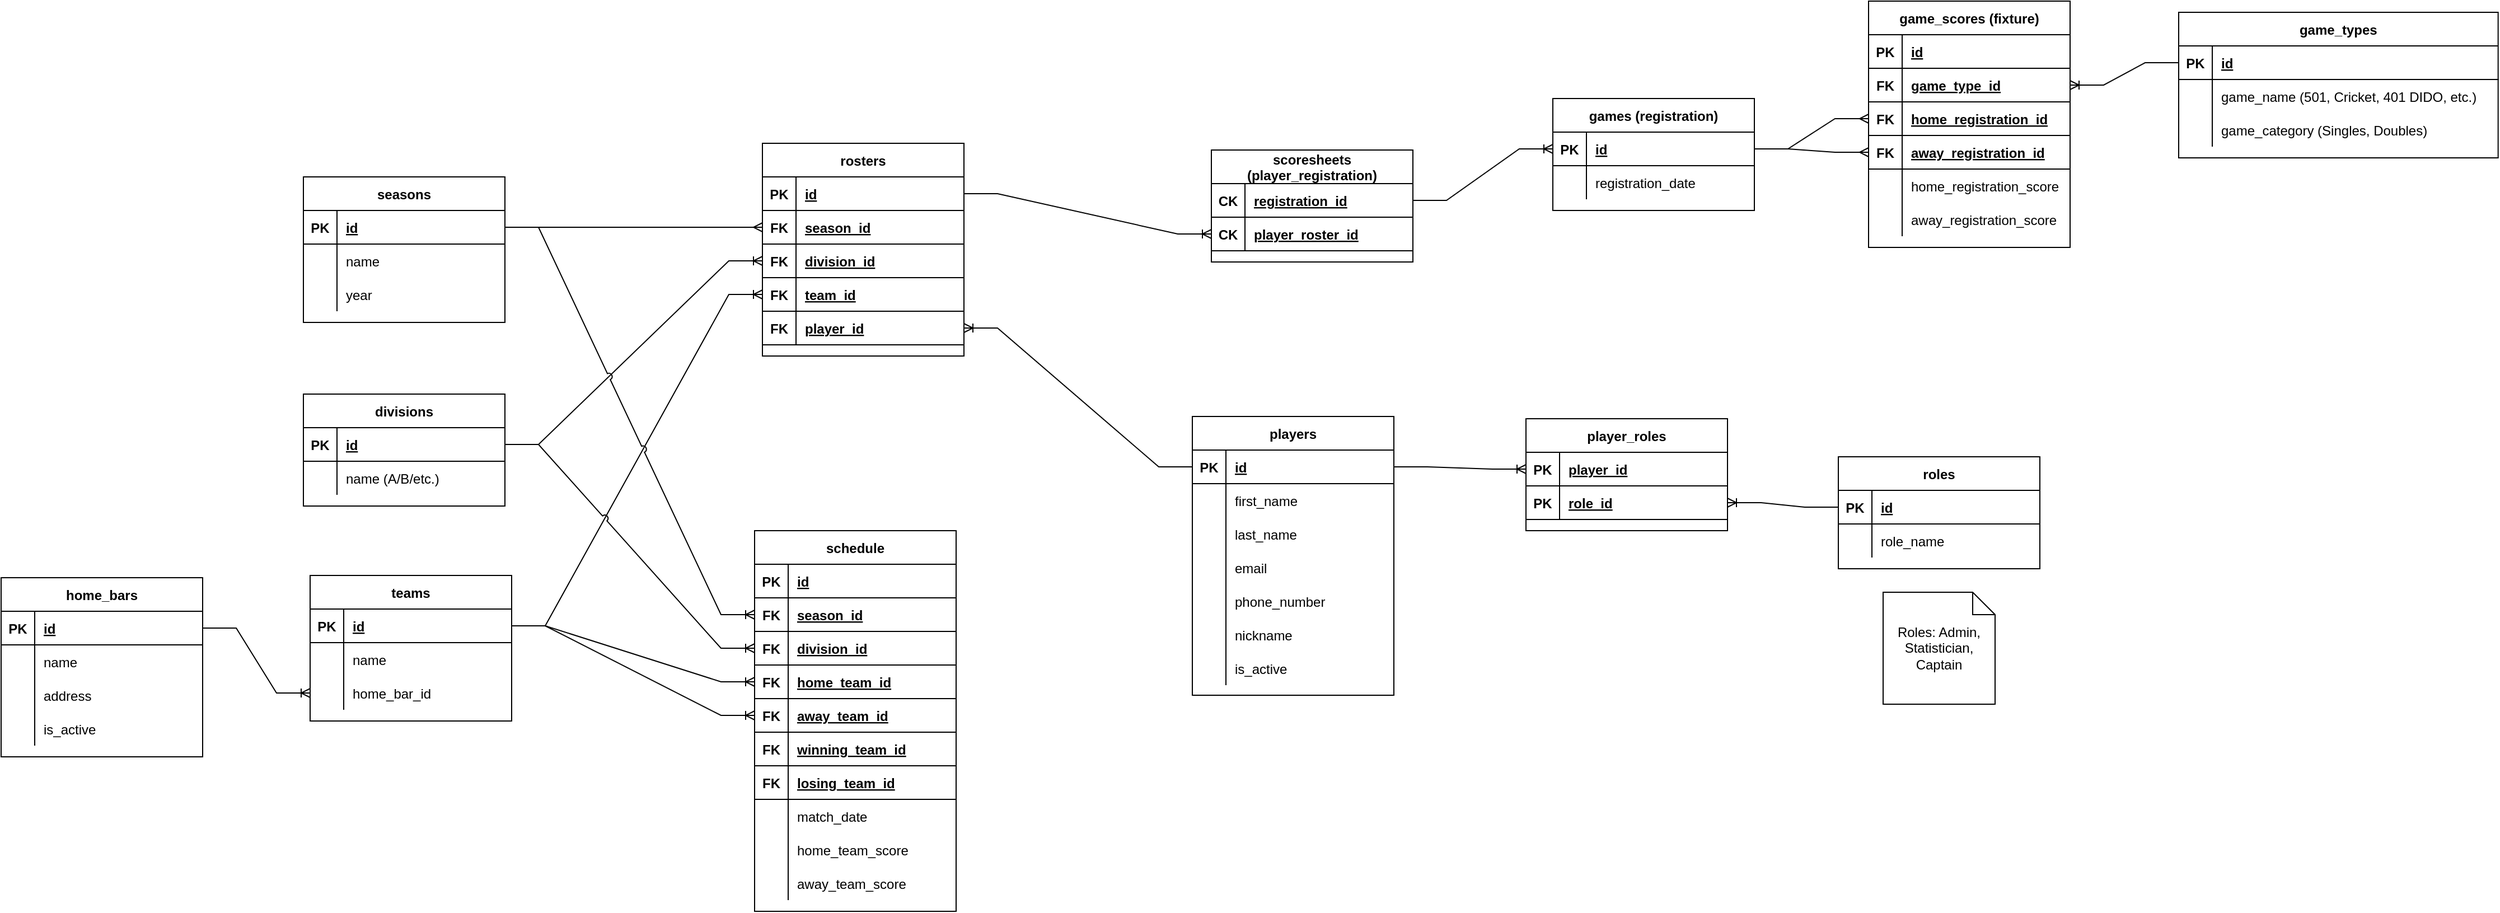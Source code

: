 <mxfile version="20.5.3" type="device" pages="2"><diagram id="p8Og76GqmyXJoXhYkQ4b" name="Main Team League Play"><mxGraphModel dx="3395" dy="1200" grid="0" gridSize="10" guides="1" tooltips="1" connect="1" arrows="1" fold="1" page="0" pageScale="1" pageWidth="850" pageHeight="1100" math="0" shadow="0"><root><mxCell id="0"/><mxCell id="1" parent="0"/><mxCell id="WoOLTi4oBgwO8l16wVZu-1" value="seasons" style="shape=table;startSize=30;container=1;collapsible=1;childLayout=tableLayout;fixedRows=1;rowLines=0;fontStyle=1;align=center;resizeLast=1;" parent="1" vertex="1"><mxGeometry x="-1363" y="-217" width="180" height="130" as="geometry"><mxRectangle x="440" y="140" width="80" height="30" as="alternateBounds"/></mxGeometry></mxCell><mxCell id="WoOLTi4oBgwO8l16wVZu-2" value="" style="shape=tableRow;horizontal=0;startSize=0;swimlaneHead=0;swimlaneBody=0;fillColor=none;collapsible=0;dropTarget=0;points=[[0,0.5],[1,0.5]];portConstraint=eastwest;top=0;left=0;right=0;bottom=1;" parent="WoOLTi4oBgwO8l16wVZu-1" vertex="1"><mxGeometry y="30" width="180" height="30" as="geometry"/></mxCell><mxCell id="WoOLTi4oBgwO8l16wVZu-3" value="PK" style="shape=partialRectangle;connectable=0;fillColor=none;top=0;left=0;bottom=0;right=0;fontStyle=1;overflow=hidden;" parent="WoOLTi4oBgwO8l16wVZu-2" vertex="1"><mxGeometry width="30" height="30" as="geometry"><mxRectangle width="30" height="30" as="alternateBounds"/></mxGeometry></mxCell><mxCell id="WoOLTi4oBgwO8l16wVZu-4" value="id" style="shape=partialRectangle;connectable=0;fillColor=none;top=0;left=0;bottom=0;right=0;align=left;spacingLeft=6;fontStyle=5;overflow=hidden;" parent="WoOLTi4oBgwO8l16wVZu-2" vertex="1"><mxGeometry x="30" width="150" height="30" as="geometry"><mxRectangle width="150" height="30" as="alternateBounds"/></mxGeometry></mxCell><mxCell id="WoOLTi4oBgwO8l16wVZu-5" value="" style="shape=tableRow;horizontal=0;startSize=0;swimlaneHead=0;swimlaneBody=0;fillColor=none;collapsible=0;dropTarget=0;points=[[0,0.5],[1,0.5]];portConstraint=eastwest;top=0;left=0;right=0;bottom=0;" parent="WoOLTi4oBgwO8l16wVZu-1" vertex="1"><mxGeometry y="60" width="180" height="30" as="geometry"/></mxCell><mxCell id="WoOLTi4oBgwO8l16wVZu-6" value="" style="shape=partialRectangle;connectable=0;fillColor=none;top=0;left=0;bottom=0;right=0;editable=1;overflow=hidden;" parent="WoOLTi4oBgwO8l16wVZu-5" vertex="1"><mxGeometry width="30" height="30" as="geometry"><mxRectangle width="30" height="30" as="alternateBounds"/></mxGeometry></mxCell><mxCell id="WoOLTi4oBgwO8l16wVZu-7" value="name" style="shape=partialRectangle;connectable=0;fillColor=none;top=0;left=0;bottom=0;right=0;align=left;spacingLeft=6;overflow=hidden;" parent="WoOLTi4oBgwO8l16wVZu-5" vertex="1"><mxGeometry x="30" width="150" height="30" as="geometry"><mxRectangle width="150" height="30" as="alternateBounds"/></mxGeometry></mxCell><mxCell id="WoOLTi4oBgwO8l16wVZu-8" value="" style="shape=tableRow;horizontal=0;startSize=0;swimlaneHead=0;swimlaneBody=0;fillColor=none;collapsible=0;dropTarget=0;points=[[0,0.5],[1,0.5]];portConstraint=eastwest;top=0;left=0;right=0;bottom=0;" parent="WoOLTi4oBgwO8l16wVZu-1" vertex="1"><mxGeometry y="90" width="180" height="30" as="geometry"/></mxCell><mxCell id="WoOLTi4oBgwO8l16wVZu-9" value="" style="shape=partialRectangle;connectable=0;fillColor=none;top=0;left=0;bottom=0;right=0;editable=1;overflow=hidden;" parent="WoOLTi4oBgwO8l16wVZu-8" vertex="1"><mxGeometry width="30" height="30" as="geometry"><mxRectangle width="30" height="30" as="alternateBounds"/></mxGeometry></mxCell><mxCell id="WoOLTi4oBgwO8l16wVZu-10" value="year" style="shape=partialRectangle;connectable=0;fillColor=none;top=0;left=0;bottom=0;right=0;align=left;spacingLeft=6;overflow=hidden;" parent="WoOLTi4oBgwO8l16wVZu-8" vertex="1"><mxGeometry x="30" width="150" height="30" as="geometry"><mxRectangle width="150" height="30" as="alternateBounds"/></mxGeometry></mxCell><mxCell id="WoOLTi4oBgwO8l16wVZu-14" value="players" style="shape=table;startSize=30;container=1;collapsible=1;childLayout=tableLayout;fixedRows=1;rowLines=0;fontStyle=1;align=center;resizeLast=1;" parent="1" vertex="1"><mxGeometry x="-569" y="-3" width="180" height="249" as="geometry"><mxRectangle x="130" y="20" width="70" height="30" as="alternateBounds"/></mxGeometry></mxCell><mxCell id="WoOLTi4oBgwO8l16wVZu-15" value="" style="shape=tableRow;horizontal=0;startSize=0;swimlaneHead=0;swimlaneBody=0;fillColor=none;collapsible=0;dropTarget=0;points=[[0,0.5],[1,0.5]];portConstraint=eastwest;top=0;left=0;right=0;bottom=1;" parent="WoOLTi4oBgwO8l16wVZu-14" vertex="1"><mxGeometry y="30" width="180" height="30" as="geometry"/></mxCell><mxCell id="WoOLTi4oBgwO8l16wVZu-16" value="PK" style="shape=partialRectangle;connectable=0;fillColor=none;top=0;left=0;bottom=0;right=0;fontStyle=1;overflow=hidden;" parent="WoOLTi4oBgwO8l16wVZu-15" vertex="1"><mxGeometry width="30" height="30" as="geometry"><mxRectangle width="30" height="30" as="alternateBounds"/></mxGeometry></mxCell><mxCell id="WoOLTi4oBgwO8l16wVZu-17" value="id" style="shape=partialRectangle;connectable=0;fillColor=none;top=0;left=0;bottom=0;right=0;align=left;spacingLeft=6;fontStyle=5;overflow=hidden;" parent="WoOLTi4oBgwO8l16wVZu-15" vertex="1"><mxGeometry x="30" width="150" height="30" as="geometry"><mxRectangle width="150" height="30" as="alternateBounds"/></mxGeometry></mxCell><mxCell id="WoOLTi4oBgwO8l16wVZu-18" value="" style="shape=tableRow;horizontal=0;startSize=0;swimlaneHead=0;swimlaneBody=0;fillColor=none;collapsible=0;dropTarget=0;points=[[0,0.5],[1,0.5]];portConstraint=eastwest;top=0;left=0;right=0;bottom=0;" parent="WoOLTi4oBgwO8l16wVZu-14" vertex="1"><mxGeometry y="60" width="180" height="30" as="geometry"/></mxCell><mxCell id="WoOLTi4oBgwO8l16wVZu-19" value="" style="shape=partialRectangle;connectable=0;fillColor=none;top=0;left=0;bottom=0;right=0;editable=1;overflow=hidden;" parent="WoOLTi4oBgwO8l16wVZu-18" vertex="1"><mxGeometry width="30" height="30" as="geometry"><mxRectangle width="30" height="30" as="alternateBounds"/></mxGeometry></mxCell><mxCell id="WoOLTi4oBgwO8l16wVZu-20" value="first_name" style="shape=partialRectangle;connectable=0;fillColor=none;top=0;left=0;bottom=0;right=0;align=left;spacingLeft=6;overflow=hidden;" parent="WoOLTi4oBgwO8l16wVZu-18" vertex="1"><mxGeometry x="30" width="150" height="30" as="geometry"><mxRectangle width="150" height="30" as="alternateBounds"/></mxGeometry></mxCell><mxCell id="WoOLTi4oBgwO8l16wVZu-21" value="" style="shape=tableRow;horizontal=0;startSize=0;swimlaneHead=0;swimlaneBody=0;fillColor=none;collapsible=0;dropTarget=0;points=[[0,0.5],[1,0.5]];portConstraint=eastwest;top=0;left=0;right=0;bottom=0;" parent="WoOLTi4oBgwO8l16wVZu-14" vertex="1"><mxGeometry y="90" width="180" height="30" as="geometry"/></mxCell><mxCell id="WoOLTi4oBgwO8l16wVZu-22" value="" style="shape=partialRectangle;connectable=0;fillColor=none;top=0;left=0;bottom=0;right=0;editable=1;overflow=hidden;" parent="WoOLTi4oBgwO8l16wVZu-21" vertex="1"><mxGeometry width="30" height="30" as="geometry"><mxRectangle width="30" height="30" as="alternateBounds"/></mxGeometry></mxCell><mxCell id="WoOLTi4oBgwO8l16wVZu-23" value="last_name" style="shape=partialRectangle;connectable=0;fillColor=none;top=0;left=0;bottom=0;right=0;align=left;spacingLeft=6;overflow=hidden;" parent="WoOLTi4oBgwO8l16wVZu-21" vertex="1"><mxGeometry x="30" width="150" height="30" as="geometry"><mxRectangle width="150" height="30" as="alternateBounds"/></mxGeometry></mxCell><mxCell id="WoOLTi4oBgwO8l16wVZu-42" style="shape=tableRow;horizontal=0;startSize=0;swimlaneHead=0;swimlaneBody=0;fillColor=none;collapsible=0;dropTarget=0;points=[[0,0.5],[1,0.5]];portConstraint=eastwest;top=0;left=0;right=0;bottom=0;" parent="WoOLTi4oBgwO8l16wVZu-14" vertex="1"><mxGeometry y="120" width="180" height="30" as="geometry"/></mxCell><mxCell id="WoOLTi4oBgwO8l16wVZu-43" style="shape=partialRectangle;connectable=0;fillColor=none;top=0;left=0;bottom=0;right=0;editable=1;overflow=hidden;" parent="WoOLTi4oBgwO8l16wVZu-42" vertex="1"><mxGeometry width="30" height="30" as="geometry"><mxRectangle width="30" height="30" as="alternateBounds"/></mxGeometry></mxCell><mxCell id="WoOLTi4oBgwO8l16wVZu-44" value="email" style="shape=partialRectangle;connectable=0;fillColor=none;top=0;left=0;bottom=0;right=0;align=left;spacingLeft=6;overflow=hidden;" parent="WoOLTi4oBgwO8l16wVZu-42" vertex="1"><mxGeometry x="30" width="150" height="30" as="geometry"><mxRectangle width="150" height="30" as="alternateBounds"/></mxGeometry></mxCell><mxCell id="wyb1x6yIkvOtbpQ881DC-9" value="" style="shape=tableRow;horizontal=0;startSize=0;swimlaneHead=0;swimlaneBody=0;fillColor=none;collapsible=0;dropTarget=0;points=[[0,0.5],[1,0.5]];portConstraint=eastwest;top=0;left=0;right=0;bottom=0;" parent="WoOLTi4oBgwO8l16wVZu-14" vertex="1"><mxGeometry y="150" width="180" height="30" as="geometry"/></mxCell><mxCell id="wyb1x6yIkvOtbpQ881DC-10" value="" style="shape=partialRectangle;connectable=0;fillColor=none;top=0;left=0;bottom=0;right=0;editable=1;overflow=hidden;" parent="wyb1x6yIkvOtbpQ881DC-9" vertex="1"><mxGeometry width="30" height="30" as="geometry"><mxRectangle width="30" height="30" as="alternateBounds"/></mxGeometry></mxCell><mxCell id="wyb1x6yIkvOtbpQ881DC-11" value="phone_number" style="shape=partialRectangle;connectable=0;fillColor=none;top=0;left=0;bottom=0;right=0;align=left;spacingLeft=6;overflow=hidden;" parent="wyb1x6yIkvOtbpQ881DC-9" vertex="1"><mxGeometry x="30" width="150" height="30" as="geometry"><mxRectangle width="150" height="30" as="alternateBounds"/></mxGeometry></mxCell><mxCell id="wyb1x6yIkvOtbpQ881DC-6" value="" style="shape=tableRow;horizontal=0;startSize=0;swimlaneHead=0;swimlaneBody=0;fillColor=none;collapsible=0;dropTarget=0;points=[[0,0.5],[1,0.5]];portConstraint=eastwest;top=0;left=0;right=0;bottom=0;" parent="WoOLTi4oBgwO8l16wVZu-14" vertex="1"><mxGeometry y="180" width="180" height="30" as="geometry"/></mxCell><mxCell id="wyb1x6yIkvOtbpQ881DC-7" value="" style="shape=partialRectangle;connectable=0;fillColor=none;top=0;left=0;bottom=0;right=0;fontStyle=0;overflow=hidden;" parent="wyb1x6yIkvOtbpQ881DC-6" vertex="1"><mxGeometry width="30" height="30" as="geometry"><mxRectangle width="30" height="30" as="alternateBounds"/></mxGeometry></mxCell><mxCell id="wyb1x6yIkvOtbpQ881DC-8" value="nickname" style="shape=partialRectangle;connectable=0;fillColor=none;top=0;left=0;bottom=0;right=0;align=left;spacingLeft=6;fontStyle=0;overflow=hidden;" parent="wyb1x6yIkvOtbpQ881DC-6" vertex="1"><mxGeometry x="30" width="150" height="30" as="geometry"><mxRectangle width="150" height="30" as="alternateBounds"/></mxGeometry></mxCell><mxCell id="IdeHu0KhPzA4QUMtXXIB-25" value="" style="shape=tableRow;horizontal=0;startSize=0;swimlaneHead=0;swimlaneBody=0;fillColor=none;collapsible=0;dropTarget=0;points=[[0,0.5],[1,0.5]];portConstraint=eastwest;top=0;left=0;right=0;bottom=0;" vertex="1" parent="WoOLTi4oBgwO8l16wVZu-14"><mxGeometry y="210" width="180" height="30" as="geometry"/></mxCell><mxCell id="IdeHu0KhPzA4QUMtXXIB-26" value="" style="shape=partialRectangle;connectable=0;fillColor=none;top=0;left=0;bottom=0;right=0;editable=1;overflow=hidden;" vertex="1" parent="IdeHu0KhPzA4QUMtXXIB-25"><mxGeometry width="30" height="30" as="geometry"><mxRectangle width="30" height="30" as="alternateBounds"/></mxGeometry></mxCell><mxCell id="IdeHu0KhPzA4QUMtXXIB-27" value="is_active" style="shape=partialRectangle;connectable=0;fillColor=none;top=0;left=0;bottom=0;right=0;align=left;spacingLeft=6;overflow=hidden;" vertex="1" parent="IdeHu0KhPzA4QUMtXXIB-25"><mxGeometry x="30" width="150" height="30" as="geometry"><mxRectangle width="150" height="30" as="alternateBounds"/></mxGeometry></mxCell><mxCell id="WoOLTi4oBgwO8l16wVZu-24" value="teams" style="shape=table;startSize=30;container=1;collapsible=1;childLayout=tableLayout;fixedRows=1;rowLines=0;fontStyle=1;align=center;resizeLast=1;" parent="1" vertex="1"><mxGeometry x="-1357" y="139" width="180" height="130" as="geometry"><mxRectangle x="380" y="20" width="70" height="30" as="alternateBounds"/></mxGeometry></mxCell><mxCell id="WoOLTi4oBgwO8l16wVZu-25" value="" style="shape=tableRow;horizontal=0;startSize=0;swimlaneHead=0;swimlaneBody=0;fillColor=none;collapsible=0;dropTarget=0;points=[[0,0.5],[1,0.5]];portConstraint=eastwest;top=0;left=0;right=0;bottom=1;" parent="WoOLTi4oBgwO8l16wVZu-24" vertex="1"><mxGeometry y="30" width="180" height="30" as="geometry"/></mxCell><mxCell id="WoOLTi4oBgwO8l16wVZu-26" value="PK" style="shape=partialRectangle;connectable=0;fillColor=none;top=0;left=0;bottom=0;right=0;fontStyle=1;overflow=hidden;" parent="WoOLTi4oBgwO8l16wVZu-25" vertex="1"><mxGeometry width="30" height="30" as="geometry"><mxRectangle width="30" height="30" as="alternateBounds"/></mxGeometry></mxCell><mxCell id="WoOLTi4oBgwO8l16wVZu-27" value="id" style="shape=partialRectangle;connectable=0;fillColor=none;top=0;left=0;bottom=0;right=0;align=left;spacingLeft=6;fontStyle=5;overflow=hidden;" parent="WoOLTi4oBgwO8l16wVZu-25" vertex="1"><mxGeometry x="30" width="150" height="30" as="geometry"><mxRectangle width="150" height="30" as="alternateBounds"/></mxGeometry></mxCell><mxCell id="WoOLTi4oBgwO8l16wVZu-28" value="" style="shape=tableRow;horizontal=0;startSize=0;swimlaneHead=0;swimlaneBody=0;fillColor=none;collapsible=0;dropTarget=0;points=[[0,0.5],[1,0.5]];portConstraint=eastwest;top=0;left=0;right=0;bottom=0;" parent="WoOLTi4oBgwO8l16wVZu-24" vertex="1"><mxGeometry y="60" width="180" height="30" as="geometry"/></mxCell><mxCell id="WoOLTi4oBgwO8l16wVZu-29" value="" style="shape=partialRectangle;connectable=0;fillColor=none;top=0;left=0;bottom=0;right=0;editable=1;overflow=hidden;" parent="WoOLTi4oBgwO8l16wVZu-28" vertex="1"><mxGeometry width="30" height="30" as="geometry"><mxRectangle width="30" height="30" as="alternateBounds"/></mxGeometry></mxCell><mxCell id="WoOLTi4oBgwO8l16wVZu-30" value="name" style="shape=partialRectangle;connectable=0;fillColor=none;top=0;left=0;bottom=0;right=0;align=left;spacingLeft=6;overflow=hidden;" parent="WoOLTi4oBgwO8l16wVZu-28" vertex="1"><mxGeometry x="30" width="150" height="30" as="geometry"><mxRectangle width="150" height="30" as="alternateBounds"/></mxGeometry></mxCell><mxCell id="WoOLTi4oBgwO8l16wVZu-36" style="shape=tableRow;horizontal=0;startSize=0;swimlaneHead=0;swimlaneBody=0;fillColor=none;collapsible=0;dropTarget=0;points=[[0,0.5],[1,0.5]];portConstraint=eastwest;top=0;left=0;right=0;bottom=0;" parent="WoOLTi4oBgwO8l16wVZu-24" vertex="1"><mxGeometry y="90" width="180" height="30" as="geometry"/></mxCell><mxCell id="WoOLTi4oBgwO8l16wVZu-37" style="shape=partialRectangle;connectable=0;fillColor=none;top=0;left=0;bottom=0;right=0;editable=1;overflow=hidden;" parent="WoOLTi4oBgwO8l16wVZu-36" vertex="1"><mxGeometry width="30" height="30" as="geometry"><mxRectangle width="30" height="30" as="alternateBounds"/></mxGeometry></mxCell><mxCell id="WoOLTi4oBgwO8l16wVZu-38" value="home_bar_id" style="shape=partialRectangle;connectable=0;fillColor=none;top=0;left=0;bottom=0;right=0;align=left;spacingLeft=6;overflow=hidden;" parent="WoOLTi4oBgwO8l16wVZu-36" vertex="1"><mxGeometry x="30" width="150" height="30" as="geometry"><mxRectangle width="150" height="30" as="alternateBounds"/></mxGeometry></mxCell><mxCell id="WoOLTi4oBgwO8l16wVZu-59" value="rosters" style="shape=table;startSize=30;container=1;collapsible=1;childLayout=tableLayout;fixedRows=1;rowLines=0;fontStyle=1;align=center;resizeLast=1;" parent="1" vertex="1"><mxGeometry x="-953" y="-247" width="180" height="190" as="geometry"><mxRectangle x="260" y="110" width="70" height="30" as="alternateBounds"/></mxGeometry></mxCell><mxCell id="mrrlanwcdZDUMXmLS2re-48" style="shape=tableRow;horizontal=0;startSize=0;swimlaneHead=0;swimlaneBody=0;fillColor=none;collapsible=0;dropTarget=0;points=[[0,0.5],[1,0.5]];portConstraint=eastwest;top=0;left=0;right=0;bottom=1;" parent="WoOLTi4oBgwO8l16wVZu-59" vertex="1"><mxGeometry y="30" width="180" height="30" as="geometry"/></mxCell><mxCell id="mrrlanwcdZDUMXmLS2re-49" value="PK" style="shape=partialRectangle;connectable=0;fillColor=none;top=0;left=0;bottom=0;right=0;fontStyle=1;overflow=hidden;" parent="mrrlanwcdZDUMXmLS2re-48" vertex="1"><mxGeometry width="30" height="30" as="geometry"><mxRectangle width="30" height="30" as="alternateBounds"/></mxGeometry></mxCell><mxCell id="mrrlanwcdZDUMXmLS2re-50" value="id" style="shape=partialRectangle;connectable=0;fillColor=none;top=0;left=0;bottom=0;right=0;align=left;spacingLeft=6;fontStyle=5;overflow=hidden;" parent="mrrlanwcdZDUMXmLS2re-48" vertex="1"><mxGeometry x="30" width="150" height="30" as="geometry"><mxRectangle width="150" height="30" as="alternateBounds"/></mxGeometry></mxCell><mxCell id="WoOLTi4oBgwO8l16wVZu-80" style="shape=tableRow;horizontal=0;startSize=0;swimlaneHead=0;swimlaneBody=0;fillColor=none;collapsible=0;dropTarget=0;points=[[0,0.5],[1,0.5]];portConstraint=eastwest;top=0;left=0;right=0;bottom=1;" parent="WoOLTi4oBgwO8l16wVZu-59" vertex="1"><mxGeometry y="60" width="180" height="30" as="geometry"/></mxCell><mxCell id="WoOLTi4oBgwO8l16wVZu-81" value="FK" style="shape=partialRectangle;connectable=0;fillColor=none;top=0;left=0;bottom=0;right=0;fontStyle=1;overflow=hidden;" parent="WoOLTi4oBgwO8l16wVZu-80" vertex="1"><mxGeometry width="30" height="30" as="geometry"><mxRectangle width="30" height="30" as="alternateBounds"/></mxGeometry></mxCell><mxCell id="WoOLTi4oBgwO8l16wVZu-82" value="season_id" style="shape=partialRectangle;connectable=0;fillColor=none;top=0;left=0;bottom=0;right=0;align=left;spacingLeft=6;fontStyle=5;overflow=hidden;" parent="WoOLTi4oBgwO8l16wVZu-80" vertex="1"><mxGeometry x="30" width="150" height="30" as="geometry"><mxRectangle width="150" height="30" as="alternateBounds"/></mxGeometry></mxCell><mxCell id="mrrlanwcdZDUMXmLS2re-106" style="shape=tableRow;horizontal=0;startSize=0;swimlaneHead=0;swimlaneBody=0;fillColor=none;collapsible=0;dropTarget=0;points=[[0,0.5],[1,0.5]];portConstraint=eastwest;top=0;left=0;right=0;bottom=1;" parent="WoOLTi4oBgwO8l16wVZu-59" vertex="1"><mxGeometry y="90" width="180" height="30" as="geometry"/></mxCell><mxCell id="mrrlanwcdZDUMXmLS2re-107" value="FK" style="shape=partialRectangle;connectable=0;fillColor=none;top=0;left=0;bottom=0;right=0;fontStyle=1;overflow=hidden;" parent="mrrlanwcdZDUMXmLS2re-106" vertex="1"><mxGeometry width="30" height="30" as="geometry"><mxRectangle width="30" height="30" as="alternateBounds"/></mxGeometry></mxCell><mxCell id="mrrlanwcdZDUMXmLS2re-108" value="division_id" style="shape=partialRectangle;connectable=0;fillColor=none;top=0;left=0;bottom=0;right=0;align=left;spacingLeft=6;fontStyle=5;overflow=hidden;" parent="mrrlanwcdZDUMXmLS2re-106" vertex="1"><mxGeometry x="30" width="150" height="30" as="geometry"><mxRectangle width="150" height="30" as="alternateBounds"/></mxGeometry></mxCell><mxCell id="WoOLTi4oBgwO8l16wVZu-83" style="shape=tableRow;horizontal=0;startSize=0;swimlaneHead=0;swimlaneBody=0;fillColor=none;collapsible=0;dropTarget=0;points=[[0,0.5],[1,0.5]];portConstraint=eastwest;top=0;left=0;right=0;bottom=1;" parent="WoOLTi4oBgwO8l16wVZu-59" vertex="1"><mxGeometry y="120" width="180" height="30" as="geometry"/></mxCell><mxCell id="WoOLTi4oBgwO8l16wVZu-84" value="FK" style="shape=partialRectangle;connectable=0;fillColor=none;top=0;left=0;bottom=0;right=0;fontStyle=1;overflow=hidden;" parent="WoOLTi4oBgwO8l16wVZu-83" vertex="1"><mxGeometry width="30" height="30" as="geometry"><mxRectangle width="30" height="30" as="alternateBounds"/></mxGeometry></mxCell><mxCell id="WoOLTi4oBgwO8l16wVZu-85" value="team_id" style="shape=partialRectangle;connectable=0;fillColor=none;top=0;left=0;bottom=0;right=0;align=left;spacingLeft=6;fontStyle=5;overflow=hidden;" parent="WoOLTi4oBgwO8l16wVZu-83" vertex="1"><mxGeometry x="30" width="150" height="30" as="geometry"><mxRectangle width="150" height="30" as="alternateBounds"/></mxGeometry></mxCell><mxCell id="WoOLTi4oBgwO8l16wVZu-60" value="" style="shape=tableRow;horizontal=0;startSize=0;swimlaneHead=0;swimlaneBody=0;fillColor=none;collapsible=0;dropTarget=0;points=[[0,0.5],[1,0.5]];portConstraint=eastwest;top=0;left=0;right=0;bottom=1;" parent="WoOLTi4oBgwO8l16wVZu-59" vertex="1"><mxGeometry y="150" width="180" height="30" as="geometry"/></mxCell><mxCell id="WoOLTi4oBgwO8l16wVZu-61" value="FK" style="shape=partialRectangle;connectable=0;fillColor=none;top=0;left=0;bottom=0;right=0;fontStyle=1;overflow=hidden;" parent="WoOLTi4oBgwO8l16wVZu-60" vertex="1"><mxGeometry width="30" height="30" as="geometry"><mxRectangle width="30" height="30" as="alternateBounds"/></mxGeometry></mxCell><mxCell id="WoOLTi4oBgwO8l16wVZu-62" value="player_id" style="shape=partialRectangle;connectable=0;fillColor=none;top=0;left=0;bottom=0;right=0;align=left;spacingLeft=6;fontStyle=5;overflow=hidden;" parent="WoOLTi4oBgwO8l16wVZu-60" vertex="1"><mxGeometry x="30" width="150" height="30" as="geometry"><mxRectangle width="150" height="30" as="alternateBounds"/></mxGeometry></mxCell><mxCell id="WoOLTi4oBgwO8l16wVZu-75" value="" style="edgeStyle=entityRelationEdgeStyle;fontSize=12;html=1;endArrow=ERmany;rounded=0;entryX=0;entryY=0.5;entryDx=0;entryDy=0;exitX=1;exitY=0.5;exitDx=0;exitDy=0;jumpStyle=arc;" parent="1" source="WoOLTi4oBgwO8l16wVZu-2" target="WoOLTi4oBgwO8l16wVZu-80" edge="1"><mxGeometry width="100" height="100" relative="1" as="geometry"><mxPoint x="200" y="290" as="sourcePoint"/><mxPoint x="300" y="190" as="targetPoint"/></mxGeometry></mxCell><mxCell id="WoOLTi4oBgwO8l16wVZu-77" value="" style="fontSize=12;html=1;endArrow=ERoneToMany;rounded=0;exitX=1;exitY=0.5;exitDx=0;exitDy=0;entryX=0;entryY=0.5;entryDx=0;entryDy=0;edgeStyle=entityRelationEdgeStyle;jumpStyle=arc;" parent="1" source="WoOLTi4oBgwO8l16wVZu-25" target="WoOLTi4oBgwO8l16wVZu-83" edge="1"><mxGeometry width="100" height="100" relative="1" as="geometry"><mxPoint x="280" y="270" as="sourcePoint"/><mxPoint x="380" y="170" as="targetPoint"/></mxGeometry></mxCell><mxCell id="WoOLTi4oBgwO8l16wVZu-90" value="game_scores (fixture)" style="shape=table;startSize=30;container=1;collapsible=1;childLayout=tableLayout;fixedRows=1;rowLines=0;fontStyle=1;align=center;resizeLast=1;" parent="1" vertex="1"><mxGeometry x="35" y="-374" width="180" height="220" as="geometry"><mxRectangle x="320" y="430" width="80" height="30" as="alternateBounds"/></mxGeometry></mxCell><mxCell id="mrrlanwcdZDUMXmLS2re-29" style="shape=tableRow;horizontal=0;startSize=0;swimlaneHead=0;swimlaneBody=0;fillColor=none;collapsible=0;dropTarget=0;points=[[0,0.5],[1,0.5]];portConstraint=eastwest;top=0;left=0;right=0;bottom=1;" parent="WoOLTi4oBgwO8l16wVZu-90" vertex="1"><mxGeometry y="30" width="180" height="30" as="geometry"/></mxCell><mxCell id="mrrlanwcdZDUMXmLS2re-30" value="PK" style="shape=partialRectangle;connectable=0;fillColor=none;top=0;left=0;bottom=0;right=0;fontStyle=1;overflow=hidden;" parent="mrrlanwcdZDUMXmLS2re-29" vertex="1"><mxGeometry width="30" height="30" as="geometry"><mxRectangle width="30" height="30" as="alternateBounds"/></mxGeometry></mxCell><mxCell id="mrrlanwcdZDUMXmLS2re-31" value="id" style="shape=partialRectangle;connectable=0;fillColor=none;top=0;left=0;bottom=0;right=0;align=left;spacingLeft=6;fontStyle=5;overflow=hidden;" parent="mrrlanwcdZDUMXmLS2re-29" vertex="1"><mxGeometry x="30" width="150" height="30" as="geometry"><mxRectangle width="150" height="30" as="alternateBounds"/></mxGeometry></mxCell><mxCell id="WoOLTi4oBgwO8l16wVZu-91" style="shape=tableRow;horizontal=0;startSize=0;swimlaneHead=0;swimlaneBody=0;fillColor=none;collapsible=0;dropTarget=0;points=[[0,0.5],[1,0.5]];portConstraint=eastwest;top=0;left=0;right=0;bottom=1;" parent="WoOLTi4oBgwO8l16wVZu-90" vertex="1"><mxGeometry y="60" width="180" height="30" as="geometry"/></mxCell><mxCell id="WoOLTi4oBgwO8l16wVZu-92" value="FK" style="shape=partialRectangle;connectable=0;fillColor=none;top=0;left=0;bottom=0;right=0;fontStyle=1;overflow=hidden;" parent="WoOLTi4oBgwO8l16wVZu-91" vertex="1"><mxGeometry width="30" height="30" as="geometry"><mxRectangle width="30" height="30" as="alternateBounds"/></mxGeometry></mxCell><mxCell id="WoOLTi4oBgwO8l16wVZu-93" value="game_type_id" style="shape=partialRectangle;connectable=0;fillColor=none;top=0;left=0;bottom=0;right=0;align=left;spacingLeft=6;fontStyle=5;overflow=hidden;" parent="WoOLTi4oBgwO8l16wVZu-91" vertex="1"><mxGeometry x="30" width="150" height="30" as="geometry"><mxRectangle width="150" height="30" as="alternateBounds"/></mxGeometry></mxCell><mxCell id="mrrlanwcdZDUMXmLS2re-87" style="shape=tableRow;horizontal=0;startSize=0;swimlaneHead=0;swimlaneBody=0;fillColor=none;collapsible=0;dropTarget=0;points=[[0,0.5],[1,0.5]];portConstraint=eastwest;top=0;left=0;right=0;bottom=1;" parent="WoOLTi4oBgwO8l16wVZu-90" vertex="1"><mxGeometry y="90" width="180" height="30" as="geometry"/></mxCell><mxCell id="mrrlanwcdZDUMXmLS2re-88" value="FK" style="shape=partialRectangle;connectable=0;fillColor=none;top=0;left=0;bottom=0;right=0;fontStyle=1;overflow=hidden;" parent="mrrlanwcdZDUMXmLS2re-87" vertex="1"><mxGeometry width="30" height="30" as="geometry"><mxRectangle width="30" height="30" as="alternateBounds"/></mxGeometry></mxCell><mxCell id="mrrlanwcdZDUMXmLS2re-89" value="home_registration_id" style="shape=partialRectangle;connectable=0;fillColor=none;top=0;left=0;bottom=0;right=0;align=left;spacingLeft=6;fontStyle=5;overflow=hidden;" parent="mrrlanwcdZDUMXmLS2re-87" vertex="1"><mxGeometry x="30" width="150" height="30" as="geometry"><mxRectangle width="150" height="30" as="alternateBounds"/></mxGeometry></mxCell><mxCell id="WoOLTi4oBgwO8l16wVZu-94" style="shape=tableRow;horizontal=0;startSize=0;swimlaneHead=0;swimlaneBody=0;fillColor=none;collapsible=0;dropTarget=0;points=[[0,0.5],[1,0.5]];portConstraint=eastwest;top=0;left=0;right=0;bottom=1;" parent="WoOLTi4oBgwO8l16wVZu-90" vertex="1"><mxGeometry y="120" width="180" height="30" as="geometry"/></mxCell><mxCell id="WoOLTi4oBgwO8l16wVZu-95" value="FK" style="shape=partialRectangle;connectable=0;fillColor=none;top=0;left=0;bottom=0;right=0;fontStyle=1;overflow=hidden;" parent="WoOLTi4oBgwO8l16wVZu-94" vertex="1"><mxGeometry width="30" height="30" as="geometry"><mxRectangle width="30" height="30" as="alternateBounds"/></mxGeometry></mxCell><mxCell id="WoOLTi4oBgwO8l16wVZu-96" value="away_registration_id" style="shape=partialRectangle;connectable=0;fillColor=none;top=0;left=0;bottom=0;right=0;align=left;spacingLeft=6;fontStyle=5;overflow=hidden;" parent="WoOLTi4oBgwO8l16wVZu-94" vertex="1"><mxGeometry x="30" width="150" height="30" as="geometry"><mxRectangle width="150" height="30" as="alternateBounds"/></mxGeometry></mxCell><mxCell id="WoOLTi4oBgwO8l16wVZu-100" value="" style="shape=tableRow;horizontal=0;startSize=0;swimlaneHead=0;swimlaneBody=0;fillColor=none;collapsible=0;dropTarget=0;points=[[0,0.5],[1,0.5]];portConstraint=eastwest;top=0;left=0;right=0;bottom=0;" parent="WoOLTi4oBgwO8l16wVZu-90" vertex="1"><mxGeometry y="150" width="180" height="30" as="geometry"/></mxCell><mxCell id="WoOLTi4oBgwO8l16wVZu-101" value="" style="shape=partialRectangle;connectable=0;fillColor=none;top=0;left=0;bottom=0;right=0;editable=1;overflow=hidden;fontStyle=1;" parent="WoOLTi4oBgwO8l16wVZu-100" vertex="1"><mxGeometry width="30" height="30" as="geometry"><mxRectangle width="30" height="30" as="alternateBounds"/></mxGeometry></mxCell><mxCell id="WoOLTi4oBgwO8l16wVZu-102" value="home_registration_score" style="shape=partialRectangle;connectable=0;fillColor=none;top=0;left=0;bottom=0;right=0;align=left;spacingLeft=6;overflow=hidden;fontStyle=0;" parent="WoOLTi4oBgwO8l16wVZu-100" vertex="1"><mxGeometry x="30" width="150" height="30" as="geometry"><mxRectangle width="150" height="30" as="alternateBounds"/></mxGeometry></mxCell><mxCell id="mrrlanwcdZDUMXmLS2re-147" style="shape=tableRow;horizontal=0;startSize=0;swimlaneHead=0;swimlaneBody=0;fillColor=none;collapsible=0;dropTarget=0;points=[[0,0.5],[1,0.5]];portConstraint=eastwest;top=0;left=0;right=0;bottom=0;" parent="WoOLTi4oBgwO8l16wVZu-90" vertex="1"><mxGeometry y="180" width="180" height="30" as="geometry"/></mxCell><mxCell id="mrrlanwcdZDUMXmLS2re-148" style="shape=partialRectangle;connectable=0;fillColor=none;top=0;left=0;bottom=0;right=0;editable=1;overflow=hidden;fontStyle=1;" parent="mrrlanwcdZDUMXmLS2re-147" vertex="1"><mxGeometry width="30" height="30" as="geometry"><mxRectangle width="30" height="30" as="alternateBounds"/></mxGeometry></mxCell><mxCell id="mrrlanwcdZDUMXmLS2re-149" value="away_registration_score" style="shape=partialRectangle;connectable=0;fillColor=none;top=0;left=0;bottom=0;right=0;align=left;spacingLeft=6;overflow=hidden;fontStyle=0;" parent="mrrlanwcdZDUMXmLS2re-147" vertex="1"><mxGeometry x="30" width="150" height="30" as="geometry"><mxRectangle width="150" height="30" as="alternateBounds"/></mxGeometry></mxCell><mxCell id="mrrlanwcdZDUMXmLS2re-1" value="home_bars" style="shape=table;startSize=30;container=1;collapsible=1;childLayout=tableLayout;fixedRows=1;rowLines=0;fontStyle=1;align=center;resizeLast=1;" parent="1" vertex="1"><mxGeometry x="-1633" y="141" width="180" height="160" as="geometry"><mxRectangle x="650" y="20" width="100" height="30" as="alternateBounds"/></mxGeometry></mxCell><mxCell id="mrrlanwcdZDUMXmLS2re-2" value="" style="shape=tableRow;horizontal=0;startSize=0;swimlaneHead=0;swimlaneBody=0;fillColor=none;collapsible=0;dropTarget=0;points=[[0,0.5],[1,0.5]];portConstraint=eastwest;top=0;left=0;right=0;bottom=1;" parent="mrrlanwcdZDUMXmLS2re-1" vertex="1"><mxGeometry y="30" width="180" height="30" as="geometry"/></mxCell><mxCell id="mrrlanwcdZDUMXmLS2re-3" value="PK" style="shape=partialRectangle;connectable=0;fillColor=none;top=0;left=0;bottom=0;right=0;fontStyle=1;overflow=hidden;" parent="mrrlanwcdZDUMXmLS2re-2" vertex="1"><mxGeometry width="30" height="30" as="geometry"><mxRectangle width="30" height="30" as="alternateBounds"/></mxGeometry></mxCell><mxCell id="mrrlanwcdZDUMXmLS2re-4" value="id" style="shape=partialRectangle;connectable=0;fillColor=none;top=0;left=0;bottom=0;right=0;align=left;spacingLeft=6;fontStyle=5;overflow=hidden;" parent="mrrlanwcdZDUMXmLS2re-2" vertex="1"><mxGeometry x="30" width="150" height="30" as="geometry"><mxRectangle width="150" height="30" as="alternateBounds"/></mxGeometry></mxCell><mxCell id="mrrlanwcdZDUMXmLS2re-5" value="" style="shape=tableRow;horizontal=0;startSize=0;swimlaneHead=0;swimlaneBody=0;fillColor=none;collapsible=0;dropTarget=0;points=[[0,0.5],[1,0.5]];portConstraint=eastwest;top=0;left=0;right=0;bottom=0;" parent="mrrlanwcdZDUMXmLS2re-1" vertex="1"><mxGeometry y="60" width="180" height="30" as="geometry"/></mxCell><mxCell id="mrrlanwcdZDUMXmLS2re-6" value="" style="shape=partialRectangle;connectable=0;fillColor=none;top=0;left=0;bottom=0;right=0;editable=1;overflow=hidden;" parent="mrrlanwcdZDUMXmLS2re-5" vertex="1"><mxGeometry width="30" height="30" as="geometry"><mxRectangle width="30" height="30" as="alternateBounds"/></mxGeometry></mxCell><mxCell id="mrrlanwcdZDUMXmLS2re-7" value="name" style="shape=partialRectangle;connectable=0;fillColor=none;top=0;left=0;bottom=0;right=0;align=left;spacingLeft=6;overflow=hidden;" parent="mrrlanwcdZDUMXmLS2re-5" vertex="1"><mxGeometry x="30" width="150" height="30" as="geometry"><mxRectangle width="150" height="30" as="alternateBounds"/></mxGeometry></mxCell><mxCell id="mrrlanwcdZDUMXmLS2re-8" style="shape=tableRow;horizontal=0;startSize=0;swimlaneHead=0;swimlaneBody=0;fillColor=none;collapsible=0;dropTarget=0;points=[[0,0.5],[1,0.5]];portConstraint=eastwest;top=0;left=0;right=0;bottom=0;" parent="mrrlanwcdZDUMXmLS2re-1" vertex="1"><mxGeometry y="90" width="180" height="30" as="geometry"/></mxCell><mxCell id="mrrlanwcdZDUMXmLS2re-9" style="shape=partialRectangle;connectable=0;fillColor=none;top=0;left=0;bottom=0;right=0;editable=1;overflow=hidden;" parent="mrrlanwcdZDUMXmLS2re-8" vertex="1"><mxGeometry width="30" height="30" as="geometry"><mxRectangle width="30" height="30" as="alternateBounds"/></mxGeometry></mxCell><mxCell id="mrrlanwcdZDUMXmLS2re-10" value="address" style="shape=partialRectangle;connectable=0;fillColor=none;top=0;left=0;bottom=0;right=0;align=left;spacingLeft=6;overflow=hidden;" parent="mrrlanwcdZDUMXmLS2re-8" vertex="1"><mxGeometry x="30" width="150" height="30" as="geometry"><mxRectangle width="150" height="30" as="alternateBounds"/></mxGeometry></mxCell><mxCell id="IdeHu0KhPzA4QUMtXXIB-28" value="" style="shape=tableRow;horizontal=0;startSize=0;swimlaneHead=0;swimlaneBody=0;fillColor=none;collapsible=0;dropTarget=0;points=[[0,0.5],[1,0.5]];portConstraint=eastwest;top=0;left=0;right=0;bottom=0;" vertex="1" parent="mrrlanwcdZDUMXmLS2re-1"><mxGeometry y="120" width="180" height="30" as="geometry"/></mxCell><mxCell id="IdeHu0KhPzA4QUMtXXIB-29" value="" style="shape=partialRectangle;connectable=0;fillColor=none;top=0;left=0;bottom=0;right=0;editable=1;overflow=hidden;" vertex="1" parent="IdeHu0KhPzA4QUMtXXIB-28"><mxGeometry width="30" height="30" as="geometry"><mxRectangle width="30" height="30" as="alternateBounds"/></mxGeometry></mxCell><mxCell id="IdeHu0KhPzA4QUMtXXIB-30" value="is_active" style="shape=partialRectangle;connectable=0;fillColor=none;top=0;left=0;bottom=0;right=0;align=left;spacingLeft=6;overflow=hidden;" vertex="1" parent="IdeHu0KhPzA4QUMtXXIB-28"><mxGeometry x="30" width="150" height="30" as="geometry"><mxRectangle width="150" height="30" as="alternateBounds"/></mxGeometry></mxCell><mxCell id="mrrlanwcdZDUMXmLS2re-11" value="" style="edgeStyle=entityRelationEdgeStyle;fontSize=12;html=1;endArrow=ERoneToMany;rounded=0;exitX=1;exitY=0.5;exitDx=0;exitDy=0;entryX=0;entryY=0.5;entryDx=0;entryDy=0;jumpStyle=arc;" parent="1" source="mrrlanwcdZDUMXmLS2re-2" target="WoOLTi4oBgwO8l16wVZu-36" edge="1"><mxGeometry width="100" height="100" relative="1" as="geometry"><mxPoint x="610" y="325" as="sourcePoint"/><mxPoint x="480" y="405" as="targetPoint"/></mxGeometry></mxCell><mxCell id="mrrlanwcdZDUMXmLS2re-12" value="game_types" style="shape=table;startSize=30;container=1;collapsible=1;childLayout=tableLayout;fixedRows=1;rowLines=0;fontStyle=1;align=center;resizeLast=1;" parent="1" vertex="1"><mxGeometry x="312" y="-364" width="285.333" height="130" as="geometry"><mxRectangle x="530" y="220" width="130" height="30" as="alternateBounds"/></mxGeometry></mxCell><mxCell id="mrrlanwcdZDUMXmLS2re-13" value="" style="shape=tableRow;horizontal=0;startSize=0;swimlaneHead=0;swimlaneBody=0;fillColor=none;collapsible=0;dropTarget=0;points=[[0,0.5],[1,0.5]];portConstraint=eastwest;top=0;left=0;right=0;bottom=1;" parent="mrrlanwcdZDUMXmLS2re-12" vertex="1"><mxGeometry y="30" width="285.333" height="30" as="geometry"/></mxCell><mxCell id="mrrlanwcdZDUMXmLS2re-14" value="PK" style="shape=partialRectangle;connectable=0;fillColor=none;top=0;left=0;bottom=0;right=0;fontStyle=1;overflow=hidden;" parent="mrrlanwcdZDUMXmLS2re-13" vertex="1"><mxGeometry width="30" height="30" as="geometry"><mxRectangle width="30" height="30" as="alternateBounds"/></mxGeometry></mxCell><mxCell id="mrrlanwcdZDUMXmLS2re-15" value="id" style="shape=partialRectangle;connectable=0;fillColor=none;top=0;left=0;bottom=0;right=0;align=left;spacingLeft=6;fontStyle=5;overflow=hidden;" parent="mrrlanwcdZDUMXmLS2re-13" vertex="1"><mxGeometry x="30" width="255.333" height="30" as="geometry"><mxRectangle width="255.333" height="30" as="alternateBounds"/></mxGeometry></mxCell><mxCell id="mrrlanwcdZDUMXmLS2re-25" style="shape=tableRow;horizontal=0;startSize=0;swimlaneHead=0;swimlaneBody=0;fillColor=none;collapsible=0;dropTarget=0;points=[[0,0.5],[1,0.5]];portConstraint=eastwest;top=0;left=0;right=0;bottom=0;" parent="mrrlanwcdZDUMXmLS2re-12" vertex="1"><mxGeometry y="60" width="285.333" height="30" as="geometry"/></mxCell><mxCell id="mrrlanwcdZDUMXmLS2re-26" style="shape=partialRectangle;connectable=0;fillColor=none;top=0;left=0;bottom=0;right=0;editable=1;overflow=hidden;" parent="mrrlanwcdZDUMXmLS2re-25" vertex="1"><mxGeometry width="30" height="30" as="geometry"><mxRectangle width="30" height="30" as="alternateBounds"/></mxGeometry></mxCell><mxCell id="mrrlanwcdZDUMXmLS2re-27" value="game_name (501, Cricket, 401 DIDO, etc.)" style="shape=partialRectangle;connectable=0;fillColor=none;top=0;left=0;bottom=0;right=0;align=left;spacingLeft=6;overflow=hidden;" parent="mrrlanwcdZDUMXmLS2re-25" vertex="1"><mxGeometry x="30" width="255.333" height="30" as="geometry"><mxRectangle width="255.333" height="30" as="alternateBounds"/></mxGeometry></mxCell><mxCell id="mrrlanwcdZDUMXmLS2re-16" value="" style="shape=tableRow;horizontal=0;startSize=0;swimlaneHead=0;swimlaneBody=0;fillColor=none;collapsible=0;dropTarget=0;points=[[0,0.5],[1,0.5]];portConstraint=eastwest;top=0;left=0;right=0;bottom=0;" parent="mrrlanwcdZDUMXmLS2re-12" vertex="1"><mxGeometry y="90" width="285.333" height="30" as="geometry"/></mxCell><mxCell id="mrrlanwcdZDUMXmLS2re-17" value="" style="shape=partialRectangle;connectable=0;fillColor=none;top=0;left=0;bottom=0;right=0;editable=1;overflow=hidden;" parent="mrrlanwcdZDUMXmLS2re-16" vertex="1"><mxGeometry width="30" height="30" as="geometry"><mxRectangle width="30" height="30" as="alternateBounds"/></mxGeometry></mxCell><mxCell id="mrrlanwcdZDUMXmLS2re-18" value="game_category (Singles, Doubles)" style="shape=partialRectangle;connectable=0;fillColor=none;top=0;left=0;bottom=0;right=0;align=left;spacingLeft=6;overflow=hidden;" parent="mrrlanwcdZDUMXmLS2re-16" vertex="1"><mxGeometry x="30" width="255.333" height="30" as="geometry"><mxRectangle width="255.333" height="30" as="alternateBounds"/></mxGeometry></mxCell><mxCell id="mrrlanwcdZDUMXmLS2re-33" value="" style="fontSize=12;html=1;endArrow=ERoneToMany;rounded=0;exitX=0;exitY=0.5;exitDx=0;exitDy=0;entryX=1;entryY=0.5;entryDx=0;entryDy=0;edgeStyle=entityRelationEdgeStyle;jumpStyle=arc;jumpSize=60;" parent="1" source="WoOLTi4oBgwO8l16wVZu-15" target="WoOLTi4oBgwO8l16wVZu-60" edge="1"><mxGeometry width="100" height="100" relative="1" as="geometry"><mxPoint x="210" y="50" as="sourcePoint"/><mxPoint x="260" y="290" as="targetPoint"/></mxGeometry></mxCell><mxCell id="mrrlanwcdZDUMXmLS2re-35" value="games (registration)" style="shape=table;startSize=30;container=1;collapsible=1;childLayout=tableLayout;fixedRows=1;rowLines=0;fontStyle=1;align=center;resizeLast=1;" parent="1" vertex="1"><mxGeometry x="-247" y="-287" width="180" height="100" as="geometry"><mxRectangle x="280" y="220" width="80" height="30" as="alternateBounds"/></mxGeometry></mxCell><mxCell id="mrrlanwcdZDUMXmLS2re-36" style="shape=tableRow;horizontal=0;startSize=0;swimlaneHead=0;swimlaneBody=0;fillColor=none;collapsible=0;dropTarget=0;points=[[0,0.5],[1,0.5]];portConstraint=eastwest;top=0;left=0;right=0;bottom=1;" parent="mrrlanwcdZDUMXmLS2re-35" vertex="1"><mxGeometry y="30" width="180" height="30" as="geometry"/></mxCell><mxCell id="mrrlanwcdZDUMXmLS2re-37" value="PK" style="shape=partialRectangle;connectable=0;fillColor=none;top=0;left=0;bottom=0;right=0;fontStyle=1;overflow=hidden;" parent="mrrlanwcdZDUMXmLS2re-36" vertex="1"><mxGeometry width="30" height="30" as="geometry"><mxRectangle width="30" height="30" as="alternateBounds"/></mxGeometry></mxCell><mxCell id="mrrlanwcdZDUMXmLS2re-38" value="id" style="shape=partialRectangle;connectable=0;fillColor=none;top=0;left=0;bottom=0;right=0;align=left;spacingLeft=6;fontStyle=5;overflow=hidden;" parent="mrrlanwcdZDUMXmLS2re-36" vertex="1"><mxGeometry x="30" width="150" height="30" as="geometry"><mxRectangle width="150" height="30" as="alternateBounds"/></mxGeometry></mxCell><mxCell id="mrrlanwcdZDUMXmLS2re-45" value="" style="shape=tableRow;horizontal=0;startSize=0;swimlaneHead=0;swimlaneBody=0;fillColor=none;collapsible=0;dropTarget=0;points=[[0,0.5],[1,0.5]];portConstraint=eastwest;top=0;left=0;right=0;bottom=0;" parent="mrrlanwcdZDUMXmLS2re-35" vertex="1"><mxGeometry y="60" width="180" height="30" as="geometry"/></mxCell><mxCell id="mrrlanwcdZDUMXmLS2re-46" value="" style="shape=partialRectangle;connectable=0;fillColor=none;top=0;left=0;bottom=0;right=0;editable=1;overflow=hidden;fontStyle=1;" parent="mrrlanwcdZDUMXmLS2re-45" vertex="1"><mxGeometry width="30" height="30" as="geometry"><mxRectangle width="30" height="30" as="alternateBounds"/></mxGeometry></mxCell><mxCell id="mrrlanwcdZDUMXmLS2re-47" value="registration_date" style="shape=partialRectangle;connectable=0;fillColor=none;top=0;left=0;bottom=0;right=0;align=left;spacingLeft=6;overflow=hidden;fontStyle=0;" parent="mrrlanwcdZDUMXmLS2re-45" vertex="1"><mxGeometry x="30" width="150" height="30" as="geometry"><mxRectangle width="150" height="30" as="alternateBounds"/></mxGeometry></mxCell><mxCell id="mrrlanwcdZDUMXmLS2re-51" value="scoresheets &#10;(player_registration)" style="shape=table;startSize=30;container=1;collapsible=1;childLayout=tableLayout;fixedRows=1;rowLines=0;fontStyle=1;align=center;resizeLast=1;" parent="1" vertex="1"><mxGeometry x="-552" y="-241" width="180" height="100" as="geometry"><mxRectangle x="320" y="430" width="80" height="30" as="alternateBounds"/></mxGeometry></mxCell><mxCell id="mrrlanwcdZDUMXmLS2re-55" style="shape=tableRow;horizontal=0;startSize=0;swimlaneHead=0;swimlaneBody=0;fillColor=none;collapsible=0;dropTarget=0;points=[[0,0.5],[1,0.5]];portConstraint=eastwest;top=0;left=0;right=0;bottom=1;" parent="mrrlanwcdZDUMXmLS2re-51" vertex="1"><mxGeometry y="30" width="180" height="30" as="geometry"/></mxCell><mxCell id="mrrlanwcdZDUMXmLS2re-56" value="CK" style="shape=partialRectangle;connectable=0;fillColor=none;top=0;left=0;bottom=0;right=0;fontStyle=1;overflow=hidden;" parent="mrrlanwcdZDUMXmLS2re-55" vertex="1"><mxGeometry width="30" height="30" as="geometry"><mxRectangle width="30" height="30" as="alternateBounds"/></mxGeometry></mxCell><mxCell id="mrrlanwcdZDUMXmLS2re-57" value="registration_id" style="shape=partialRectangle;connectable=0;fillColor=none;top=0;left=0;bottom=0;right=0;align=left;spacingLeft=6;fontStyle=5;overflow=hidden;" parent="mrrlanwcdZDUMXmLS2re-55" vertex="1"><mxGeometry x="30" width="150" height="30" as="geometry"><mxRectangle width="150" height="30" as="alternateBounds"/></mxGeometry></mxCell><mxCell id="mrrlanwcdZDUMXmLS2re-58" style="shape=tableRow;horizontal=0;startSize=0;swimlaneHead=0;swimlaneBody=0;fillColor=none;collapsible=0;dropTarget=0;points=[[0,0.5],[1,0.5]];portConstraint=eastwest;top=0;left=0;right=0;bottom=1;" parent="mrrlanwcdZDUMXmLS2re-51" vertex="1"><mxGeometry y="60" width="180" height="30" as="geometry"/></mxCell><mxCell id="mrrlanwcdZDUMXmLS2re-59" value="CK" style="shape=partialRectangle;connectable=0;fillColor=none;top=0;left=0;bottom=0;right=0;fontStyle=1;overflow=hidden;" parent="mrrlanwcdZDUMXmLS2re-58" vertex="1"><mxGeometry width="30" height="30" as="geometry"><mxRectangle width="30" height="30" as="alternateBounds"/></mxGeometry></mxCell><mxCell id="mrrlanwcdZDUMXmLS2re-60" value="player_roster_id" style="shape=partialRectangle;connectable=0;fillColor=none;top=0;left=0;bottom=0;right=0;align=left;spacingLeft=6;fontStyle=5;overflow=hidden;" parent="mrrlanwcdZDUMXmLS2re-58" vertex="1"><mxGeometry x="30" width="150" height="30" as="geometry"><mxRectangle width="150" height="30" as="alternateBounds"/></mxGeometry></mxCell><mxCell id="mrrlanwcdZDUMXmLS2re-66" value="" style="fontSize=12;html=1;endArrow=ERoneToMany;rounded=0;exitX=1;exitY=0.5;exitDx=0;exitDy=0;edgeStyle=entityRelationEdgeStyle;entryX=0;entryY=0.5;entryDx=0;entryDy=0;jumpStyle=arc;" parent="1" source="mrrlanwcdZDUMXmLS2re-48" target="mrrlanwcdZDUMXmLS2re-58" edge="1"><mxGeometry width="100" height="100" relative="1" as="geometry"><mxPoint x="230.0" y="75" as="sourcePoint"/><mxPoint x="270" y="370" as="targetPoint"/></mxGeometry></mxCell><mxCell id="mrrlanwcdZDUMXmLS2re-96" value="divisions" style="shape=table;startSize=30;container=1;collapsible=1;childLayout=tableLayout;fixedRows=1;rowLines=0;fontStyle=1;align=center;resizeLast=1;" parent="1" vertex="1"><mxGeometry x="-1363" y="-23" width="180" height="100" as="geometry"><mxRectangle x="380" y="20" width="70" height="30" as="alternateBounds"/></mxGeometry></mxCell><mxCell id="mrrlanwcdZDUMXmLS2re-97" value="" style="shape=tableRow;horizontal=0;startSize=0;swimlaneHead=0;swimlaneBody=0;fillColor=none;collapsible=0;dropTarget=0;points=[[0,0.5],[1,0.5]];portConstraint=eastwest;top=0;left=0;right=0;bottom=1;" parent="mrrlanwcdZDUMXmLS2re-96" vertex="1"><mxGeometry y="30" width="180" height="30" as="geometry"/></mxCell><mxCell id="mrrlanwcdZDUMXmLS2re-98" value="PK" style="shape=partialRectangle;connectable=0;fillColor=none;top=0;left=0;bottom=0;right=0;fontStyle=1;overflow=hidden;" parent="mrrlanwcdZDUMXmLS2re-97" vertex="1"><mxGeometry width="30" height="30" as="geometry"><mxRectangle width="30" height="30" as="alternateBounds"/></mxGeometry></mxCell><mxCell id="mrrlanwcdZDUMXmLS2re-99" value="id" style="shape=partialRectangle;connectable=0;fillColor=none;top=0;left=0;bottom=0;right=0;align=left;spacingLeft=6;fontStyle=5;overflow=hidden;" parent="mrrlanwcdZDUMXmLS2re-97" vertex="1"><mxGeometry x="30" width="150" height="30" as="geometry"><mxRectangle width="150" height="30" as="alternateBounds"/></mxGeometry></mxCell><mxCell id="mrrlanwcdZDUMXmLS2re-100" value="" style="shape=tableRow;horizontal=0;startSize=0;swimlaneHead=0;swimlaneBody=0;fillColor=none;collapsible=0;dropTarget=0;points=[[0,0.5],[1,0.5]];portConstraint=eastwest;top=0;left=0;right=0;bottom=0;" parent="mrrlanwcdZDUMXmLS2re-96" vertex="1"><mxGeometry y="60" width="180" height="30" as="geometry"/></mxCell><mxCell id="mrrlanwcdZDUMXmLS2re-101" value="" style="shape=partialRectangle;connectable=0;fillColor=none;top=0;left=0;bottom=0;right=0;editable=1;overflow=hidden;" parent="mrrlanwcdZDUMXmLS2re-100" vertex="1"><mxGeometry width="30" height="30" as="geometry"><mxRectangle width="30" height="30" as="alternateBounds"/></mxGeometry></mxCell><mxCell id="mrrlanwcdZDUMXmLS2re-102" value="name (A/B/etc.)" style="shape=partialRectangle;connectable=0;fillColor=none;top=0;left=0;bottom=0;right=0;align=left;spacingLeft=6;overflow=hidden;" parent="mrrlanwcdZDUMXmLS2re-100" vertex="1"><mxGeometry x="30" width="150" height="30" as="geometry"><mxRectangle width="150" height="30" as="alternateBounds"/></mxGeometry></mxCell><mxCell id="mrrlanwcdZDUMXmLS2re-192" value="" style="fontSize=12;html=1;endArrow=ERoneToMany;rounded=0;exitX=0;exitY=0.5;exitDx=0;exitDy=0;edgeStyle=entityRelationEdgeStyle;jumpStyle=arc;jumpSize=60;entryX=1;entryY=0.5;entryDx=0;entryDy=0;" parent="1" source="mrrlanwcdZDUMXmLS2re-13" target="WoOLTi4oBgwO8l16wVZu-91" edge="1"><mxGeometry width="100" height="100" relative="1" as="geometry"><mxPoint x="243.0" y="82" as="sourcePoint"/><mxPoint x="357" y="98.048" as="targetPoint"/></mxGeometry></mxCell><mxCell id="mrrlanwcdZDUMXmLS2re-193" value="" style="fontSize=12;html=1;endArrow=ERoneToMany;rounded=0;exitX=1;exitY=0.5;exitDx=0;exitDy=0;entryX=0;entryY=0.5;entryDx=0;entryDy=0;edgeStyle=entityRelationEdgeStyle;jumpStyle=arc;" parent="1" source="mrrlanwcdZDUMXmLS2re-97" target="mrrlanwcdZDUMXmLS2re-106" edge="1"><mxGeometry width="100" height="100" relative="1" as="geometry"><mxPoint x="620" y="235" as="sourcePoint"/><mxPoint x="511" y="503" as="targetPoint"/></mxGeometry></mxCell><mxCell id="mrrlanwcdZDUMXmLS2re-194" value="" style="fontSize=12;html=1;endArrow=ERoneToMany;rounded=0;exitX=1;exitY=0.5;exitDx=0;exitDy=0;entryX=0;entryY=0.5;entryDx=0;entryDy=0;edgeStyle=entityRelationEdgeStyle;jumpStyle=arc;" parent="1" source="mrrlanwcdZDUMXmLS2re-97" target="mrrlanwcdZDUMXmLS2re-212" edge="1"><mxGeometry width="100" height="100" relative="1" as="geometry"><mxPoint x="648" y="528" as="sourcePoint"/><mxPoint x="511" y="615" as="targetPoint"/></mxGeometry></mxCell><mxCell id="mrrlanwcdZDUMXmLS2re-195" value="" style="fontSize=12;html=1;endArrow=ERoneToMany;rounded=0;exitX=1;exitY=0.5;exitDx=0;exitDy=0;entryX=0;entryY=0.5;entryDx=0;entryDy=0;edgeStyle=entityRelationEdgeStyle;jumpStyle=arc;" parent="1" source="WoOLTi4oBgwO8l16wVZu-25" target="mrrlanwcdZDUMXmLS2re-215" edge="1"><mxGeometry width="100" height="100" relative="1" as="geometry"><mxPoint x="658" y="538" as="sourcePoint"/><mxPoint x="521" y="625" as="targetPoint"/></mxGeometry></mxCell><mxCell id="mrrlanwcdZDUMXmLS2re-196" value="" style="fontSize=12;html=1;endArrow=ERoneToMany;rounded=0;exitX=1;exitY=0.5;exitDx=0;exitDy=0;entryX=0;entryY=0.5;entryDx=0;entryDy=0;edgeStyle=entityRelationEdgeStyle;jumpStyle=arc;" parent="1" source="WoOLTi4oBgwO8l16wVZu-25" target="mrrlanwcdZDUMXmLS2re-218" edge="1"><mxGeometry width="100" height="100" relative="1" as="geometry"><mxPoint x="617" y="321" as="sourcePoint"/><mxPoint x="511" y="364" as="targetPoint"/></mxGeometry></mxCell><mxCell id="mrrlanwcdZDUMXmLS2re-198" value="" style="fontSize=12;html=1;endArrow=ERoneToMany;rounded=0;exitX=1;exitY=0.5;exitDx=0;exitDy=0;entryX=0;entryY=0.5;entryDx=0;entryDy=0;edgeStyle=entityRelationEdgeStyle;jumpStyle=arc;" parent="1" source="WoOLTi4oBgwO8l16wVZu-2" target="mrrlanwcdZDUMXmLS2re-209" edge="1"><mxGeometry width="100" height="100" relative="1" as="geometry"><mxPoint x="614" y="318" as="sourcePoint"/><mxPoint x="491" y="367" as="targetPoint"/></mxGeometry></mxCell><mxCell id="mrrlanwcdZDUMXmLS2re-205" value="schedule" style="shape=table;startSize=30;container=1;collapsible=1;childLayout=tableLayout;fixedRows=1;rowLines=0;fontStyle=1;align=center;resizeLast=1;" parent="1" vertex="1"><mxGeometry x="-960" y="99" width="180" height="340" as="geometry"><mxRectangle x="260" y="110" width="70" height="30" as="alternateBounds"/></mxGeometry></mxCell><mxCell id="mrrlanwcdZDUMXmLS2re-206" style="shape=tableRow;horizontal=0;startSize=0;swimlaneHead=0;swimlaneBody=0;fillColor=none;collapsible=0;dropTarget=0;points=[[0,0.5],[1,0.5]];portConstraint=eastwest;top=0;left=0;right=0;bottom=1;" parent="mrrlanwcdZDUMXmLS2re-205" vertex="1"><mxGeometry y="30" width="180" height="30" as="geometry"/></mxCell><mxCell id="mrrlanwcdZDUMXmLS2re-207" value="PK" style="shape=partialRectangle;connectable=0;fillColor=none;top=0;left=0;bottom=0;right=0;fontStyle=1;overflow=hidden;" parent="mrrlanwcdZDUMXmLS2re-206" vertex="1"><mxGeometry width="30" height="30" as="geometry"><mxRectangle width="30" height="30" as="alternateBounds"/></mxGeometry></mxCell><mxCell id="mrrlanwcdZDUMXmLS2re-208" value="id" style="shape=partialRectangle;connectable=0;fillColor=none;top=0;left=0;bottom=0;right=0;align=left;spacingLeft=6;fontStyle=5;overflow=hidden;" parent="mrrlanwcdZDUMXmLS2re-206" vertex="1"><mxGeometry x="30" width="150" height="30" as="geometry"><mxRectangle width="150" height="30" as="alternateBounds"/></mxGeometry></mxCell><mxCell id="mrrlanwcdZDUMXmLS2re-209" style="shape=tableRow;horizontal=0;startSize=0;swimlaneHead=0;swimlaneBody=0;fillColor=none;collapsible=0;dropTarget=0;points=[[0,0.5],[1,0.5]];portConstraint=eastwest;top=0;left=0;right=0;bottom=1;" parent="mrrlanwcdZDUMXmLS2re-205" vertex="1"><mxGeometry y="60" width="180" height="30" as="geometry"/></mxCell><mxCell id="mrrlanwcdZDUMXmLS2re-210" value="FK" style="shape=partialRectangle;connectable=0;fillColor=none;top=0;left=0;bottom=0;right=0;fontStyle=1;overflow=hidden;" parent="mrrlanwcdZDUMXmLS2re-209" vertex="1"><mxGeometry width="30" height="30" as="geometry"><mxRectangle width="30" height="30" as="alternateBounds"/></mxGeometry></mxCell><mxCell id="mrrlanwcdZDUMXmLS2re-211" value="season_id" style="shape=partialRectangle;connectable=0;fillColor=none;top=0;left=0;bottom=0;right=0;align=left;spacingLeft=6;fontStyle=5;overflow=hidden;" parent="mrrlanwcdZDUMXmLS2re-209" vertex="1"><mxGeometry x="30" width="150" height="30" as="geometry"><mxRectangle width="150" height="30" as="alternateBounds"/></mxGeometry></mxCell><mxCell id="mrrlanwcdZDUMXmLS2re-212" style="shape=tableRow;horizontal=0;startSize=0;swimlaneHead=0;swimlaneBody=0;fillColor=none;collapsible=0;dropTarget=0;points=[[0,0.5],[1,0.5]];portConstraint=eastwest;top=0;left=0;right=0;bottom=1;" parent="mrrlanwcdZDUMXmLS2re-205" vertex="1"><mxGeometry y="90" width="180" height="30" as="geometry"/></mxCell><mxCell id="mrrlanwcdZDUMXmLS2re-213" value="FK" style="shape=partialRectangle;connectable=0;fillColor=none;top=0;left=0;bottom=0;right=0;fontStyle=1;overflow=hidden;" parent="mrrlanwcdZDUMXmLS2re-212" vertex="1"><mxGeometry width="30" height="30" as="geometry"><mxRectangle width="30" height="30" as="alternateBounds"/></mxGeometry></mxCell><mxCell id="mrrlanwcdZDUMXmLS2re-214" value="division_id" style="shape=partialRectangle;connectable=0;fillColor=none;top=0;left=0;bottom=0;right=0;align=left;spacingLeft=6;fontStyle=5;overflow=hidden;" parent="mrrlanwcdZDUMXmLS2re-212" vertex="1"><mxGeometry x="30" width="150" height="30" as="geometry"><mxRectangle width="150" height="30" as="alternateBounds"/></mxGeometry></mxCell><mxCell id="mrrlanwcdZDUMXmLS2re-215" style="shape=tableRow;horizontal=0;startSize=0;swimlaneHead=0;swimlaneBody=0;fillColor=none;collapsible=0;dropTarget=0;points=[[0,0.5],[1,0.5]];portConstraint=eastwest;top=0;left=0;right=0;bottom=1;" parent="mrrlanwcdZDUMXmLS2re-205" vertex="1"><mxGeometry y="120" width="180" height="30" as="geometry"/></mxCell><mxCell id="mrrlanwcdZDUMXmLS2re-216" value="FK" style="shape=partialRectangle;connectable=0;fillColor=none;top=0;left=0;bottom=0;right=0;fontStyle=1;overflow=hidden;" parent="mrrlanwcdZDUMXmLS2re-215" vertex="1"><mxGeometry width="30" height="30" as="geometry"><mxRectangle width="30" height="30" as="alternateBounds"/></mxGeometry></mxCell><mxCell id="mrrlanwcdZDUMXmLS2re-217" value="home_team_id" style="shape=partialRectangle;connectable=0;fillColor=none;top=0;left=0;bottom=0;right=0;align=left;spacingLeft=6;fontStyle=5;overflow=hidden;" parent="mrrlanwcdZDUMXmLS2re-215" vertex="1"><mxGeometry x="30" width="150" height="30" as="geometry"><mxRectangle width="150" height="30" as="alternateBounds"/></mxGeometry></mxCell><mxCell id="mrrlanwcdZDUMXmLS2re-218" value="" style="shape=tableRow;horizontal=0;startSize=0;swimlaneHead=0;swimlaneBody=0;fillColor=none;collapsible=0;dropTarget=0;points=[[0,0.5],[1,0.5]];portConstraint=eastwest;top=0;left=0;right=0;bottom=1;" parent="mrrlanwcdZDUMXmLS2re-205" vertex="1"><mxGeometry y="150" width="180" height="30" as="geometry"/></mxCell><mxCell id="mrrlanwcdZDUMXmLS2re-219" value="FK" style="shape=partialRectangle;connectable=0;fillColor=none;top=0;left=0;bottom=0;right=0;fontStyle=1;overflow=hidden;" parent="mrrlanwcdZDUMXmLS2re-218" vertex="1"><mxGeometry width="30" height="30" as="geometry"><mxRectangle width="30" height="30" as="alternateBounds"/></mxGeometry></mxCell><mxCell id="mrrlanwcdZDUMXmLS2re-220" value="away_team_id" style="shape=partialRectangle;connectable=0;fillColor=none;top=0;left=0;bottom=0;right=0;align=left;spacingLeft=6;fontStyle=5;overflow=hidden;" parent="mrrlanwcdZDUMXmLS2re-218" vertex="1"><mxGeometry x="30" width="150" height="30" as="geometry"><mxRectangle width="150" height="30" as="alternateBounds"/></mxGeometry></mxCell><mxCell id="Bj9KXYaNwgOxD5c6WL3G-4" style="shape=tableRow;horizontal=0;startSize=0;swimlaneHead=0;swimlaneBody=0;fillColor=none;collapsible=0;dropTarget=0;points=[[0,0.5],[1,0.5]];portConstraint=eastwest;top=0;left=0;right=0;bottom=1;" parent="mrrlanwcdZDUMXmLS2re-205" vertex="1"><mxGeometry y="180" width="180" height="30" as="geometry"/></mxCell><mxCell id="Bj9KXYaNwgOxD5c6WL3G-5" value="FK" style="shape=partialRectangle;connectable=0;fillColor=none;top=0;left=0;bottom=0;right=0;fontStyle=1;overflow=hidden;" parent="Bj9KXYaNwgOxD5c6WL3G-4" vertex="1"><mxGeometry width="30" height="30" as="geometry"><mxRectangle width="30" height="30" as="alternateBounds"/></mxGeometry></mxCell><mxCell id="Bj9KXYaNwgOxD5c6WL3G-6" value="winning_team_id" style="shape=partialRectangle;connectable=0;fillColor=none;top=0;left=0;bottom=0;right=0;align=left;spacingLeft=6;fontStyle=5;overflow=hidden;" parent="Bj9KXYaNwgOxD5c6WL3G-4" vertex="1"><mxGeometry x="30" width="150" height="30" as="geometry"><mxRectangle width="150" height="30" as="alternateBounds"/></mxGeometry></mxCell><mxCell id="Bj9KXYaNwgOxD5c6WL3G-1" style="shape=tableRow;horizontal=0;startSize=0;swimlaneHead=0;swimlaneBody=0;fillColor=none;collapsible=0;dropTarget=0;points=[[0,0.5],[1,0.5]];portConstraint=eastwest;top=0;left=0;right=0;bottom=1;" parent="mrrlanwcdZDUMXmLS2re-205" vertex="1"><mxGeometry y="210" width="180" height="30" as="geometry"/></mxCell><mxCell id="Bj9KXYaNwgOxD5c6WL3G-2" value="FK" style="shape=partialRectangle;connectable=0;fillColor=none;top=0;left=0;bottom=0;right=0;fontStyle=1;overflow=hidden;" parent="Bj9KXYaNwgOxD5c6WL3G-1" vertex="1"><mxGeometry width="30" height="30" as="geometry"><mxRectangle width="30" height="30" as="alternateBounds"/></mxGeometry></mxCell><mxCell id="Bj9KXYaNwgOxD5c6WL3G-3" value="losing_team_id" style="shape=partialRectangle;connectable=0;fillColor=none;top=0;left=0;bottom=0;right=0;align=left;spacingLeft=6;fontStyle=5;overflow=hidden;" parent="Bj9KXYaNwgOxD5c6WL3G-1" vertex="1"><mxGeometry x="30" width="150" height="30" as="geometry"><mxRectangle width="150" height="30" as="alternateBounds"/></mxGeometry></mxCell><mxCell id="mrrlanwcdZDUMXmLS2re-221" value="" style="shape=tableRow;horizontal=0;startSize=0;swimlaneHead=0;swimlaneBody=0;fillColor=none;collapsible=0;dropTarget=0;points=[[0,0.5],[1,0.5]];portConstraint=eastwest;top=0;left=0;right=0;bottom=0;align=left;spacingLeft=6;" parent="mrrlanwcdZDUMXmLS2re-205" vertex="1"><mxGeometry y="240" width="180" height="30" as="geometry"/></mxCell><mxCell id="mrrlanwcdZDUMXmLS2re-222" value="" style="shape=partialRectangle;connectable=0;fillColor=none;top=0;left=0;bottom=0;right=0;editable=1;overflow=hidden;fontStyle=1;" parent="mrrlanwcdZDUMXmLS2re-221" vertex="1"><mxGeometry width="30" height="30" as="geometry"><mxRectangle width="30" height="30" as="alternateBounds"/></mxGeometry></mxCell><mxCell id="mrrlanwcdZDUMXmLS2re-223" value="match_date" style="shape=partialRectangle;connectable=0;fillColor=none;top=0;left=0;bottom=0;right=0;align=left;spacingLeft=6;overflow=hidden;fontStyle=0;" parent="mrrlanwcdZDUMXmLS2re-221" vertex="1"><mxGeometry x="30" width="150" height="30" as="geometry"><mxRectangle width="150" height="30" as="alternateBounds"/></mxGeometry></mxCell><mxCell id="Bj9KXYaNwgOxD5c6WL3G-10" style="shape=tableRow;horizontal=0;startSize=0;swimlaneHead=0;swimlaneBody=0;fillColor=none;collapsible=0;dropTarget=0;points=[[0,0.5],[1,0.5]];portConstraint=eastwest;top=0;left=0;right=0;bottom=0;align=left;spacingLeft=6;" parent="mrrlanwcdZDUMXmLS2re-205" vertex="1"><mxGeometry y="270" width="180" height="30" as="geometry"/></mxCell><mxCell id="Bj9KXYaNwgOxD5c6WL3G-11" style="shape=partialRectangle;connectable=0;fillColor=none;top=0;left=0;bottom=0;right=0;editable=1;overflow=hidden;fontStyle=1;" parent="Bj9KXYaNwgOxD5c6WL3G-10" vertex="1"><mxGeometry width="30" height="30" as="geometry"><mxRectangle width="30" height="30" as="alternateBounds"/></mxGeometry></mxCell><mxCell id="Bj9KXYaNwgOxD5c6WL3G-12" value="home_team_score" style="shape=partialRectangle;connectable=0;fillColor=none;top=0;left=0;bottom=0;right=0;align=left;spacingLeft=6;overflow=hidden;fontStyle=0;" parent="Bj9KXYaNwgOxD5c6WL3G-10" vertex="1"><mxGeometry x="30" width="150" height="30" as="geometry"><mxRectangle width="150" height="30" as="alternateBounds"/></mxGeometry></mxCell><mxCell id="Bj9KXYaNwgOxD5c6WL3G-7" style="shape=tableRow;horizontal=0;startSize=0;swimlaneHead=0;swimlaneBody=0;fillColor=none;collapsible=0;dropTarget=0;points=[[0,0.5],[1,0.5]];portConstraint=eastwest;top=0;left=0;right=0;bottom=0;align=left;spacingLeft=6;" parent="mrrlanwcdZDUMXmLS2re-205" vertex="1"><mxGeometry y="300" width="180" height="30" as="geometry"/></mxCell><mxCell id="Bj9KXYaNwgOxD5c6WL3G-8" style="shape=partialRectangle;connectable=0;fillColor=none;top=0;left=0;bottom=0;right=0;editable=1;overflow=hidden;fontStyle=1;" parent="Bj9KXYaNwgOxD5c6WL3G-7" vertex="1"><mxGeometry width="30" height="30" as="geometry"><mxRectangle width="30" height="30" as="alternateBounds"/></mxGeometry></mxCell><mxCell id="Bj9KXYaNwgOxD5c6WL3G-9" value="away_team_score" style="shape=partialRectangle;connectable=0;fillColor=none;top=0;left=0;bottom=0;right=0;align=left;spacingLeft=6;overflow=hidden;fontStyle=0;" parent="Bj9KXYaNwgOxD5c6WL3G-7" vertex="1"><mxGeometry x="30" width="150" height="30" as="geometry"><mxRectangle width="150" height="30" as="alternateBounds"/></mxGeometry></mxCell><mxCell id="wyb1x6yIkvOtbpQ881DC-12" value="roles" style="shape=table;startSize=30;container=1;collapsible=1;childLayout=tableLayout;fixedRows=1;rowLines=0;fontStyle=1;align=center;resizeLast=1;" parent="1" vertex="1"><mxGeometry x="8" y="33" width="180" height="100" as="geometry"/></mxCell><mxCell id="wyb1x6yIkvOtbpQ881DC-13" value="" style="shape=tableRow;horizontal=0;startSize=0;swimlaneHead=0;swimlaneBody=0;fillColor=none;collapsible=0;dropTarget=0;points=[[0,0.5],[1,0.5]];portConstraint=eastwest;top=0;left=0;right=0;bottom=1;" parent="wyb1x6yIkvOtbpQ881DC-12" vertex="1"><mxGeometry y="30" width="180" height="30" as="geometry"/></mxCell><mxCell id="wyb1x6yIkvOtbpQ881DC-14" value="PK" style="shape=partialRectangle;connectable=0;fillColor=none;top=0;left=0;bottom=0;right=0;fontStyle=1;overflow=hidden;" parent="wyb1x6yIkvOtbpQ881DC-13" vertex="1"><mxGeometry width="30" height="30" as="geometry"><mxRectangle width="30" height="30" as="alternateBounds"/></mxGeometry></mxCell><mxCell id="wyb1x6yIkvOtbpQ881DC-15" value="id" style="shape=partialRectangle;connectable=0;fillColor=none;top=0;left=0;bottom=0;right=0;align=left;spacingLeft=6;fontStyle=5;overflow=hidden;" parent="wyb1x6yIkvOtbpQ881DC-13" vertex="1"><mxGeometry x="30" width="150" height="30" as="geometry"><mxRectangle width="150" height="30" as="alternateBounds"/></mxGeometry></mxCell><mxCell id="wyb1x6yIkvOtbpQ881DC-16" value="" style="shape=tableRow;horizontal=0;startSize=0;swimlaneHead=0;swimlaneBody=0;fillColor=none;collapsible=0;dropTarget=0;points=[[0,0.5],[1,0.5]];portConstraint=eastwest;top=0;left=0;right=0;bottom=0;" parent="wyb1x6yIkvOtbpQ881DC-12" vertex="1"><mxGeometry y="60" width="180" height="30" as="geometry"/></mxCell><mxCell id="wyb1x6yIkvOtbpQ881DC-17" value="" style="shape=partialRectangle;connectable=0;fillColor=none;top=0;left=0;bottom=0;right=0;editable=1;overflow=hidden;" parent="wyb1x6yIkvOtbpQ881DC-16" vertex="1"><mxGeometry width="30" height="30" as="geometry"><mxRectangle width="30" height="30" as="alternateBounds"/></mxGeometry></mxCell><mxCell id="wyb1x6yIkvOtbpQ881DC-18" value="role_name" style="shape=partialRectangle;connectable=0;fillColor=none;top=0;left=0;bottom=0;right=0;align=left;spacingLeft=6;overflow=hidden;" parent="wyb1x6yIkvOtbpQ881DC-16" vertex="1"><mxGeometry x="30" width="150" height="30" as="geometry"><mxRectangle width="150" height="30" as="alternateBounds"/></mxGeometry></mxCell><mxCell id="wyb1x6yIkvOtbpQ881DC-28" value="player_roles" style="shape=table;startSize=30;container=1;collapsible=1;childLayout=tableLayout;fixedRows=1;rowLines=0;fontStyle=1;align=center;resizeLast=1;" parent="1" vertex="1"><mxGeometry x="-271" y="-1" width="180" height="100" as="geometry"/></mxCell><mxCell id="wyb1x6yIkvOtbpQ881DC-44" value="" style="shape=tableRow;horizontal=0;startSize=0;swimlaneHead=0;swimlaneBody=0;fillColor=none;collapsible=0;dropTarget=0;points=[[0,0.5],[1,0.5]];portConstraint=eastwest;top=0;left=0;right=0;bottom=1;" parent="wyb1x6yIkvOtbpQ881DC-28" vertex="1"><mxGeometry y="30" width="180" height="30" as="geometry"/></mxCell><mxCell id="wyb1x6yIkvOtbpQ881DC-45" value="PK" style="shape=partialRectangle;connectable=0;fillColor=none;top=0;left=0;bottom=0;right=0;fontStyle=1;overflow=hidden;" parent="wyb1x6yIkvOtbpQ881DC-44" vertex="1"><mxGeometry width="30" height="30" as="geometry"><mxRectangle width="30" height="30" as="alternateBounds"/></mxGeometry></mxCell><mxCell id="wyb1x6yIkvOtbpQ881DC-46" value="player_id" style="shape=partialRectangle;connectable=0;fillColor=none;top=0;left=0;bottom=0;right=0;align=left;spacingLeft=6;fontStyle=5;overflow=hidden;" parent="wyb1x6yIkvOtbpQ881DC-44" vertex="1"><mxGeometry x="30" width="150" height="30" as="geometry"><mxRectangle width="150" height="30" as="alternateBounds"/></mxGeometry></mxCell><mxCell id="wyb1x6yIkvOtbpQ881DC-29" value="" style="shape=tableRow;horizontal=0;startSize=0;swimlaneHead=0;swimlaneBody=0;fillColor=none;collapsible=0;dropTarget=0;points=[[0,0.5],[1,0.5]];portConstraint=eastwest;top=0;left=0;right=0;bottom=1;" parent="wyb1x6yIkvOtbpQ881DC-28" vertex="1"><mxGeometry y="60" width="180" height="30" as="geometry"/></mxCell><mxCell id="wyb1x6yIkvOtbpQ881DC-30" value="PK" style="shape=partialRectangle;connectable=0;fillColor=none;top=0;left=0;bottom=0;right=0;fontStyle=1;overflow=hidden;" parent="wyb1x6yIkvOtbpQ881DC-29" vertex="1"><mxGeometry width="30" height="30" as="geometry"><mxRectangle width="30" height="30" as="alternateBounds"/></mxGeometry></mxCell><mxCell id="wyb1x6yIkvOtbpQ881DC-31" value="role_id" style="shape=partialRectangle;connectable=0;fillColor=none;top=0;left=0;bottom=0;right=0;align=left;spacingLeft=6;fontStyle=5;overflow=hidden;" parent="wyb1x6yIkvOtbpQ881DC-29" vertex="1"><mxGeometry x="30" width="150" height="30" as="geometry"><mxRectangle width="150" height="30" as="alternateBounds"/></mxGeometry></mxCell><mxCell id="wyb1x6yIkvOtbpQ881DC-47" value="" style="edgeStyle=entityRelationEdgeStyle;fontSize=12;html=1;endArrow=ERoneToMany;rounded=0;exitX=1;exitY=0.5;exitDx=0;exitDy=0;entryX=0;entryY=0.5;entryDx=0;entryDy=0;" parent="1" source="WoOLTi4oBgwO8l16wVZu-15" target="wyb1x6yIkvOtbpQ881DC-44" edge="1"><mxGeometry width="100" height="100" relative="1" as="geometry"><mxPoint x="180" y="331" as="sourcePoint"/><mxPoint x="280" y="231" as="targetPoint"/></mxGeometry></mxCell><mxCell id="wyb1x6yIkvOtbpQ881DC-48" value="" style="edgeStyle=entityRelationEdgeStyle;fontSize=12;html=1;endArrow=ERoneToMany;rounded=0;exitX=0;exitY=0.5;exitDx=0;exitDy=0;entryX=1;entryY=0.5;entryDx=0;entryDy=0;" parent="1" source="wyb1x6yIkvOtbpQ881DC-13" target="wyb1x6yIkvOtbpQ881DC-29" edge="1"><mxGeometry width="100" height="100" relative="1" as="geometry"><mxPoint x="48" y="70" as="sourcePoint"/><mxPoint x="-48" y="227" as="targetPoint"/></mxGeometry></mxCell><mxCell id="wyb1x6yIkvOtbpQ881DC-52" value="" style="edgeStyle=entityRelationEdgeStyle;fontSize=12;html=1;endArrow=ERoneToMany;rounded=0;entryX=0;entryY=0.5;entryDx=0;entryDy=0;exitX=1;exitY=0.5;exitDx=0;exitDy=0;" parent="1" source="mrrlanwcdZDUMXmLS2re-55" target="mrrlanwcdZDUMXmLS2re-36" edge="1"><mxGeometry width="100" height="100" relative="1" as="geometry"><mxPoint x="215" y="-364" as="sourcePoint"/><mxPoint x="315" y="-464" as="targetPoint"/></mxGeometry></mxCell><mxCell id="wyb1x6yIkvOtbpQ881DC-56" value="" style="edgeStyle=entityRelationEdgeStyle;fontSize=12;html=1;endArrow=ERmany;rounded=0;exitX=1;exitY=0.5;exitDx=0;exitDy=0;entryX=0;entryY=0.5;entryDx=0;entryDy=0;" parent="1" source="mrrlanwcdZDUMXmLS2re-36" target="mrrlanwcdZDUMXmLS2re-87" edge="1"><mxGeometry width="100" height="100" relative="1" as="geometry"><mxPoint x="-205" y="-510" as="sourcePoint"/><mxPoint x="-43" y="-464" as="targetPoint"/></mxGeometry></mxCell><mxCell id="wyb1x6yIkvOtbpQ881DC-58" value="" style="edgeStyle=entityRelationEdgeStyle;fontSize=12;html=1;endArrow=ERmany;rounded=0;exitX=1;exitY=0.5;exitDx=0;exitDy=0;entryX=0;entryY=0.5;entryDx=0;entryDy=0;" parent="1" source="mrrlanwcdZDUMXmLS2re-36" target="WoOLTi4oBgwO8l16wVZu-94" edge="1"><mxGeometry width="100" height="100" relative="1" as="geometry"><mxPoint x="-143" y="-364" as="sourcePoint"/><mxPoint x="-43" y="-464" as="targetPoint"/></mxGeometry></mxCell><mxCell id="wyb1x6yIkvOtbpQ881DC-59" value="Roles: Admin, Statistician, Captain" style="shape=note;size=20;whiteSpace=wrap;html=1;" parent="1" vertex="1"><mxGeometry x="48" y="154" width="100" height="100" as="geometry"/></mxCell></root></mxGraphModel></diagram><diagram id="4MpHtLRp-jRtgKBRhfYe" name="Seasonal Awards"><mxGraphModel dx="946" dy="645" grid="0" gridSize="10" guides="1" tooltips="1" connect="1" arrows="1" fold="1" page="1" pageScale="1" pageWidth="850" pageHeight="1100" math="0" shadow="0">&#xa;            <root>&#xa;                <mxCell id="-veVMSlmGHtdoFrKFNZp-0"/>&#xa;                <mxCell id="-veVMSlmGHtdoFrKFNZp-1" parent="-veVMSlmGHtdoFrKFNZp-0"/>&#xa;                <mxCell id="vwhphDubFL_hdEkEnNcv-0" value="awards" style="shape=table;startSize=30;container=1;collapsible=1;childLayout=tableLayout;fixedRows=1;rowLines=0;fontStyle=1;align=center;resizeLast=1;labelBorderColor=none;strokeColor=default;" vertex="1" parent="-veVMSlmGHtdoFrKFNZp-1">&#xa;                    <mxGeometry x="578" y="37" width="180" height="130" as="geometry"/>&#xa;                </mxCell>&#xa;                <mxCell id="vwhphDubFL_hdEkEnNcv-1" value="" style="shape=tableRow;horizontal=0;startSize=0;swimlaneHead=0;swimlaneBody=0;fillColor=none;collapsible=0;dropTarget=0;points=[[0,0.5],[1,0.5]];portConstraint=eastwest;top=0;left=0;right=0;bottom=1;labelBorderColor=none;strokeColor=default;" vertex="1" parent="vwhphDubFL_hdEkEnNcv-0">&#xa;                    <mxGeometry y="30" width="180" height="30" as="geometry"/>&#xa;                </mxCell>&#xa;                <mxCell id="vwhphDubFL_hdEkEnNcv-2" value="PK" style="shape=partialRectangle;connectable=0;fillColor=none;top=0;left=0;bottom=0;right=0;fontStyle=1;overflow=hidden;labelBorderColor=none;strokeColor=default;" vertex="1" parent="vwhphDubFL_hdEkEnNcv-1">&#xa;                    <mxGeometry width="30" height="30" as="geometry">&#xa;                        <mxRectangle width="30" height="30" as="alternateBounds"/>&#xa;                    </mxGeometry>&#xa;                </mxCell>&#xa;                <mxCell id="vwhphDubFL_hdEkEnNcv-3" value="id" style="shape=partialRectangle;connectable=0;fillColor=none;top=0;left=0;bottom=0;right=0;align=left;spacingLeft=6;fontStyle=5;overflow=hidden;labelBorderColor=none;strokeColor=default;" vertex="1" parent="vwhphDubFL_hdEkEnNcv-1">&#xa;                    <mxGeometry x="30" width="150" height="30" as="geometry">&#xa;                        <mxRectangle width="150" height="30" as="alternateBounds"/>&#xa;                    </mxGeometry>&#xa;                </mxCell>&#xa;                <mxCell id="vwhphDubFL_hdEkEnNcv-4" value="" style="shape=tableRow;horizontal=0;startSize=0;swimlaneHead=0;swimlaneBody=0;fillColor=none;collapsible=0;dropTarget=0;points=[[0,0.5],[1,0.5]];portConstraint=eastwest;top=0;left=0;right=0;bottom=0;labelBorderColor=none;strokeColor=default;" vertex="1" parent="vwhphDubFL_hdEkEnNcv-0">&#xa;                    <mxGeometry y="60" width="180" height="30" as="geometry"/>&#xa;                </mxCell>&#xa;                <mxCell id="vwhphDubFL_hdEkEnNcv-5" value="" style="shape=partialRectangle;connectable=0;fillColor=none;top=0;left=0;bottom=0;right=0;editable=1;overflow=hidden;labelBorderColor=none;strokeColor=default;" vertex="1" parent="vwhphDubFL_hdEkEnNcv-4">&#xa;                    <mxGeometry width="30" height="30" as="geometry">&#xa;                        <mxRectangle width="30" height="30" as="alternateBounds"/>&#xa;                    </mxGeometry>&#xa;                </mxCell>&#xa;                <mxCell id="vwhphDubFL_hdEkEnNcv-6" value="name" style="shape=partialRectangle;connectable=0;fillColor=none;top=0;left=0;bottom=0;right=0;align=left;spacingLeft=6;overflow=hidden;labelBorderColor=none;strokeColor=default;" vertex="1" parent="vwhphDubFL_hdEkEnNcv-4">&#xa;                    <mxGeometry x="30" width="150" height="30" as="geometry">&#xa;                        <mxRectangle width="150" height="30" as="alternateBounds"/>&#xa;                    </mxGeometry>&#xa;                </mxCell>&#xa;                <mxCell id="vwhphDubFL_hdEkEnNcv-13" style="shape=tableRow;horizontal=0;startSize=0;swimlaneHead=0;swimlaneBody=0;fillColor=none;collapsible=0;dropTarget=0;points=[[0,0.5],[1,0.5]];portConstraint=eastwest;top=0;left=0;right=0;bottom=0;labelBorderColor=none;strokeColor=default;" vertex="1" parent="vwhphDubFL_hdEkEnNcv-0">&#xa;                    <mxGeometry y="90" width="180" height="30" as="geometry"/>&#xa;                </mxCell>&#xa;                <mxCell id="vwhphDubFL_hdEkEnNcv-14" style="shape=partialRectangle;connectable=0;fillColor=none;top=0;left=0;bottom=0;right=0;editable=1;overflow=hidden;labelBorderColor=none;strokeColor=default;" vertex="1" parent="vwhphDubFL_hdEkEnNcv-13">&#xa;                    <mxGeometry width="30" height="30" as="geometry">&#xa;                        <mxRectangle width="30" height="30" as="alternateBounds"/>&#xa;                    </mxGeometry>&#xa;                </mxCell>&#xa;                <mxCell id="vwhphDubFL_hdEkEnNcv-15" value="inaugural_date " style="shape=partialRectangle;connectable=0;fillColor=none;top=0;left=0;bottom=0;right=0;align=left;spacingLeft=6;overflow=hidden;labelBorderColor=none;strokeColor=default;" vertex="1" parent="vwhphDubFL_hdEkEnNcv-13">&#xa;                    <mxGeometry x="30" width="150" height="30" as="geometry">&#xa;                        <mxRectangle width="150" height="30" as="alternateBounds"/>&#xa;                    </mxGeometry>&#xa;                </mxCell>&#xa;                <mxCell id="ExL1KX6gznHpMU8Sr-cZ-0" value="rosters" style="shape=table;startSize=30;container=1;collapsible=1;childLayout=tableLayout;fixedRows=1;rowLines=0;fontStyle=1;align=center;resizeLast=1;" vertex="1" parent="-veVMSlmGHtdoFrKFNZp-1">&#xa;                    <mxGeometry x="54" y="37" width="180" height="220" as="geometry">&#xa;                        <mxRectangle x="260" y="110" width="70" height="30" as="alternateBounds"/>&#xa;                    </mxGeometry>&#xa;                </mxCell>&#xa;                <mxCell id="ExL1KX6gznHpMU8Sr-cZ-1" style="shape=tableRow;horizontal=0;startSize=0;swimlaneHead=0;swimlaneBody=0;fillColor=none;collapsible=0;dropTarget=0;points=[[0,0.5],[1,0.5]];portConstraint=eastwest;top=0;left=0;right=0;bottom=1;" vertex="1" parent="ExL1KX6gznHpMU8Sr-cZ-0">&#xa;                    <mxGeometry y="30" width="180" height="30" as="geometry"/>&#xa;                </mxCell>&#xa;                <mxCell id="ExL1KX6gznHpMU8Sr-cZ-2" value="PK" style="shape=partialRectangle;connectable=0;fillColor=none;top=0;left=0;bottom=0;right=0;fontStyle=1;overflow=hidden;" vertex="1" parent="ExL1KX6gznHpMU8Sr-cZ-1">&#xa;                    <mxGeometry width="30" height="30" as="geometry">&#xa;                        <mxRectangle width="30" height="30" as="alternateBounds"/>&#xa;                    </mxGeometry>&#xa;                </mxCell>&#xa;                <mxCell id="ExL1KX6gznHpMU8Sr-cZ-3" value="id" style="shape=partialRectangle;connectable=0;fillColor=none;top=0;left=0;bottom=0;right=0;align=left;spacingLeft=6;fontStyle=5;overflow=hidden;" vertex="1" parent="ExL1KX6gznHpMU8Sr-cZ-1">&#xa;                    <mxGeometry x="30" width="150" height="30" as="geometry">&#xa;                        <mxRectangle width="150" height="30" as="alternateBounds"/>&#xa;                    </mxGeometry>&#xa;                </mxCell>&#xa;                <mxCell id="ExL1KX6gznHpMU8Sr-cZ-4" style="shape=tableRow;horizontal=0;startSize=0;swimlaneHead=0;swimlaneBody=0;fillColor=none;collapsible=0;dropTarget=0;points=[[0,0.5],[1,0.5]];portConstraint=eastwest;top=0;left=0;right=0;bottom=1;" vertex="1" parent="ExL1KX6gznHpMU8Sr-cZ-0">&#xa;                    <mxGeometry y="60" width="180" height="30" as="geometry"/>&#xa;                </mxCell>&#xa;                <mxCell id="ExL1KX6gznHpMU8Sr-cZ-5" value="FK" style="shape=partialRectangle;connectable=0;fillColor=none;top=0;left=0;bottom=0;right=0;fontStyle=1;overflow=hidden;" vertex="1" parent="ExL1KX6gznHpMU8Sr-cZ-4">&#xa;                    <mxGeometry width="30" height="30" as="geometry">&#xa;                        <mxRectangle width="30" height="30" as="alternateBounds"/>&#xa;                    </mxGeometry>&#xa;                </mxCell>&#xa;                <mxCell id="ExL1KX6gznHpMU8Sr-cZ-6" value="season_id" style="shape=partialRectangle;connectable=0;fillColor=none;top=0;left=0;bottom=0;right=0;align=left;spacingLeft=6;fontStyle=5;overflow=hidden;" vertex="1" parent="ExL1KX6gznHpMU8Sr-cZ-4">&#xa;                    <mxGeometry x="30" width="150" height="30" as="geometry">&#xa;                        <mxRectangle width="150" height="30" as="alternateBounds"/>&#xa;                    </mxGeometry>&#xa;                </mxCell>&#xa;                <mxCell id="ExL1KX6gznHpMU8Sr-cZ-7" style="shape=tableRow;horizontal=0;startSize=0;swimlaneHead=0;swimlaneBody=0;fillColor=none;collapsible=0;dropTarget=0;points=[[0,0.5],[1,0.5]];portConstraint=eastwest;top=0;left=0;right=0;bottom=1;" vertex="1" parent="ExL1KX6gznHpMU8Sr-cZ-0">&#xa;                    <mxGeometry y="90" width="180" height="30" as="geometry"/>&#xa;                </mxCell>&#xa;                <mxCell id="ExL1KX6gznHpMU8Sr-cZ-8" value="FK" style="shape=partialRectangle;connectable=0;fillColor=none;top=0;left=0;bottom=0;right=0;fontStyle=1;overflow=hidden;" vertex="1" parent="ExL1KX6gznHpMU8Sr-cZ-7">&#xa;                    <mxGeometry width="30" height="30" as="geometry">&#xa;                        <mxRectangle width="30" height="30" as="alternateBounds"/>&#xa;                    </mxGeometry>&#xa;                </mxCell>&#xa;                <mxCell id="ExL1KX6gznHpMU8Sr-cZ-9" value="league_id" style="shape=partialRectangle;connectable=0;fillColor=none;top=0;left=0;bottom=0;right=0;align=left;spacingLeft=6;fontStyle=5;overflow=hidden;" vertex="1" parent="ExL1KX6gznHpMU8Sr-cZ-7">&#xa;                    <mxGeometry x="30" width="150" height="30" as="geometry">&#xa;                        <mxRectangle width="150" height="30" as="alternateBounds"/>&#xa;                    </mxGeometry>&#xa;                </mxCell>&#xa;                <mxCell id="ExL1KX6gznHpMU8Sr-cZ-10" style="shape=tableRow;horizontal=0;startSize=0;swimlaneHead=0;swimlaneBody=0;fillColor=none;collapsible=0;dropTarget=0;points=[[0,0.5],[1,0.5]];portConstraint=eastwest;top=0;left=0;right=0;bottom=1;" vertex="1" parent="ExL1KX6gznHpMU8Sr-cZ-0">&#xa;                    <mxGeometry y="120" width="180" height="30" as="geometry"/>&#xa;                </mxCell>&#xa;                <mxCell id="ExL1KX6gznHpMU8Sr-cZ-11" value="FK" style="shape=partialRectangle;connectable=0;fillColor=none;top=0;left=0;bottom=0;right=0;fontStyle=1;overflow=hidden;" vertex="1" parent="ExL1KX6gznHpMU8Sr-cZ-10">&#xa;                    <mxGeometry width="30" height="30" as="geometry">&#xa;                        <mxRectangle width="30" height="30" as="alternateBounds"/>&#xa;                    </mxGeometry>&#xa;                </mxCell>&#xa;                <mxCell id="ExL1KX6gznHpMU8Sr-cZ-12" value="team_id" style="shape=partialRectangle;connectable=0;fillColor=none;top=0;left=0;bottom=0;right=0;align=left;spacingLeft=6;fontStyle=5;overflow=hidden;" vertex="1" parent="ExL1KX6gznHpMU8Sr-cZ-10">&#xa;                    <mxGeometry x="30" width="150" height="30" as="geometry">&#xa;                        <mxRectangle width="150" height="30" as="alternateBounds"/>&#xa;                    </mxGeometry>&#xa;                </mxCell>&#xa;                <mxCell id="ExL1KX6gznHpMU8Sr-cZ-13" value="" style="shape=tableRow;horizontal=0;startSize=0;swimlaneHead=0;swimlaneBody=0;fillColor=none;collapsible=0;dropTarget=0;points=[[0,0.5],[1,0.5]];portConstraint=eastwest;top=0;left=0;right=0;bottom=1;" vertex="1" parent="ExL1KX6gznHpMU8Sr-cZ-0">&#xa;                    <mxGeometry y="150" width="180" height="30" as="geometry"/>&#xa;                </mxCell>&#xa;                <mxCell id="ExL1KX6gznHpMU8Sr-cZ-14" value="FK" style="shape=partialRectangle;connectable=0;fillColor=none;top=0;left=0;bottom=0;right=0;fontStyle=1;overflow=hidden;" vertex="1" parent="ExL1KX6gznHpMU8Sr-cZ-13">&#xa;                    <mxGeometry width="30" height="30" as="geometry">&#xa;                        <mxRectangle width="30" height="30" as="alternateBounds"/>&#xa;                    </mxGeometry>&#xa;                </mxCell>&#xa;                <mxCell id="ExL1KX6gznHpMU8Sr-cZ-15" value="player_id" style="shape=partialRectangle;connectable=0;fillColor=none;top=0;left=0;bottom=0;right=0;align=left;spacingLeft=6;fontStyle=5;overflow=hidden;" vertex="1" parent="ExL1KX6gznHpMU8Sr-cZ-13">&#xa;                    <mxGeometry x="30" width="150" height="30" as="geometry">&#xa;                        <mxRectangle width="150" height="30" as="alternateBounds"/>&#xa;                    </mxGeometry>&#xa;                </mxCell>&#xa;                <mxCell id="ExL1KX6gznHpMU8Sr-cZ-16" value="" style="shape=tableRow;horizontal=0;startSize=0;swimlaneHead=0;swimlaneBody=0;fillColor=none;collapsible=0;dropTarget=0;points=[[0,0.5],[1,0.5]];portConstraint=eastwest;top=0;left=0;right=0;bottom=0;align=left;spacingLeft=6;" vertex="1" parent="ExL1KX6gznHpMU8Sr-cZ-0">&#xa;                    <mxGeometry y="180" width="180" height="30" as="geometry"/>&#xa;                </mxCell>&#xa;                <mxCell id="ExL1KX6gznHpMU8Sr-cZ-17" value="" style="shape=partialRectangle;connectable=0;fillColor=none;top=0;left=0;bottom=0;right=0;editable=1;overflow=hidden;fontStyle=1;" vertex="1" parent="ExL1KX6gznHpMU8Sr-cZ-16">&#xa;                    <mxGeometry width="30" height="30" as="geometry">&#xa;                        <mxRectangle width="30" height="30" as="alternateBounds"/>&#xa;                    </mxGeometry>&#xa;                </mxCell>&#xa;                <mxCell id="ExL1KX6gznHpMU8Sr-cZ-18" value="player_is_captain" style="shape=partialRectangle;connectable=0;fillColor=none;top=0;left=0;bottom=0;right=0;align=left;spacingLeft=6;overflow=hidden;fontStyle=0;" vertex="1" parent="ExL1KX6gznHpMU8Sr-cZ-16">&#xa;                    <mxGeometry x="30" width="150" height="30" as="geometry">&#xa;                        <mxRectangle width="150" height="30" as="alternateBounds"/>&#xa;                    </mxGeometry>&#xa;                </mxCell>&#xa;                <mxCell id="ExL1KX6gznHpMU8Sr-cZ-19" value="players_awards" style="shape=table;startSize=30;container=1;collapsible=1;childLayout=tableLayout;fixedRows=1;rowLines=0;fontStyle=1;align=center;resizeLast=1;" vertex="1" parent="-veVMSlmGHtdoFrKFNZp-1">&#xa;                    <mxGeometry x="316" y="49" width="180" height="130" as="geometry">&#xa;                        <mxRectangle x="260" y="110" width="70" height="30" as="alternateBounds"/>&#xa;                    </mxGeometry>&#xa;                </mxCell>&#xa;                <mxCell id="ExL1KX6gznHpMU8Sr-cZ-23" style="shape=tableRow;horizontal=0;startSize=0;swimlaneHead=0;swimlaneBody=0;fillColor=none;collapsible=0;dropTarget=0;points=[[0,0.5],[1,0.5]];portConstraint=eastwest;top=0;left=0;right=0;bottom=1;" vertex="1" parent="ExL1KX6gznHpMU8Sr-cZ-19">&#xa;                    <mxGeometry y="30" width="180" height="30" as="geometry"/>&#xa;                </mxCell>&#xa;                <mxCell id="ExL1KX6gznHpMU8Sr-cZ-24" value="FK" style="shape=partialRectangle;connectable=0;fillColor=none;top=0;left=0;bottom=0;right=0;fontStyle=1;overflow=hidden;" vertex="1" parent="ExL1KX6gznHpMU8Sr-cZ-23">&#xa;                    <mxGeometry width="30" height="30" as="geometry">&#xa;                        <mxRectangle width="30" height="30" as="alternateBounds"/>&#xa;                    </mxGeometry>&#xa;                </mxCell>&#xa;                <mxCell id="ExL1KX6gznHpMU8Sr-cZ-25" value="player_roster_id" style="shape=partialRectangle;connectable=0;fillColor=none;top=0;left=0;bottom=0;right=0;align=left;spacingLeft=6;fontStyle=5;overflow=hidden;" vertex="1" parent="ExL1KX6gznHpMU8Sr-cZ-23">&#xa;                    <mxGeometry x="30" width="150" height="30" as="geometry">&#xa;                        <mxRectangle width="150" height="30" as="alternateBounds"/>&#xa;                    </mxGeometry>&#xa;                </mxCell>&#xa;                <mxCell id="ExL1KX6gznHpMU8Sr-cZ-26" style="shape=tableRow;horizontal=0;startSize=0;swimlaneHead=0;swimlaneBody=0;fillColor=none;collapsible=0;dropTarget=0;points=[[0,0.5],[1,0.5]];portConstraint=eastwest;top=0;left=0;right=0;bottom=1;" vertex="1" parent="ExL1KX6gznHpMU8Sr-cZ-19">&#xa;                    <mxGeometry y="60" width="180" height="30" as="geometry"/>&#xa;                </mxCell>&#xa;                <mxCell id="ExL1KX6gznHpMU8Sr-cZ-27" value="FK" style="shape=partialRectangle;connectable=0;fillColor=none;top=0;left=0;bottom=0;right=0;fontStyle=1;overflow=hidden;" vertex="1" parent="ExL1KX6gznHpMU8Sr-cZ-26">&#xa;                    <mxGeometry width="30" height="30" as="geometry">&#xa;                        <mxRectangle width="30" height="30" as="alternateBounds"/>&#xa;                    </mxGeometry>&#xa;                </mxCell>&#xa;                <mxCell id="ExL1KX6gznHpMU8Sr-cZ-28" value="award_id" style="shape=partialRectangle;connectable=0;fillColor=none;top=0;left=0;bottom=0;right=0;align=left;spacingLeft=6;fontStyle=5;overflow=hidden;" vertex="1" parent="ExL1KX6gznHpMU8Sr-cZ-26">&#xa;                    <mxGeometry x="30" width="150" height="30" as="geometry">&#xa;                        <mxRectangle width="150" height="30" as="alternateBounds"/>&#xa;                    </mxGeometry>&#xa;                </mxCell>&#xa;                <mxCell id="ExL1KX6gznHpMU8Sr-cZ-35" value="" style="shape=tableRow;horizontal=0;startSize=0;swimlaneHead=0;swimlaneBody=0;fillColor=none;collapsible=0;dropTarget=0;points=[[0,0.5],[1,0.5]];portConstraint=eastwest;top=0;left=0;right=0;bottom=0;align=left;spacingLeft=6;" vertex="1" parent="ExL1KX6gznHpMU8Sr-cZ-19">&#xa;                    <mxGeometry y="90" width="180" height="30" as="geometry"/>&#xa;                </mxCell>&#xa;                <mxCell id="ExL1KX6gznHpMU8Sr-cZ-36" value="" style="shape=partialRectangle;connectable=0;fillColor=none;top=0;left=0;bottom=0;right=0;editable=1;overflow=hidden;fontStyle=1;" vertex="1" parent="ExL1KX6gznHpMU8Sr-cZ-35">&#xa;                    <mxGeometry width="30" height="30" as="geometry">&#xa;                        <mxRectangle width="30" height="30" as="alternateBounds"/>&#xa;                    </mxGeometry>&#xa;                </mxCell>&#xa;                <mxCell id="ExL1KX6gznHpMU8Sr-cZ-37" value="" style="shape=partialRectangle;connectable=0;fillColor=none;top=0;left=0;bottom=0;right=0;align=left;spacingLeft=6;overflow=hidden;fontStyle=0;" vertex="1" parent="ExL1KX6gznHpMU8Sr-cZ-35">&#xa;                    <mxGeometry x="30" width="150" height="30" as="geometry">&#xa;                        <mxRectangle width="150" height="30" as="alternateBounds"/>&#xa;                    </mxGeometry>&#xa;                </mxCell>&#xa;                <mxCell id="ExL1KX6gznHpMU8Sr-cZ-38" value="" style="edgeStyle=entityRelationEdgeStyle;fontSize=12;html=1;endArrow=ERoneToMany;rounded=1;jumpStyle=arc;jumpSize=60;exitX=1;exitY=0.5;exitDx=0;exitDy=0;entryX=0;entryY=0.5;entryDx=0;entryDy=0;" edge="1" parent="-veVMSlmGHtdoFrKFNZp-1" source="ExL1KX6gznHpMU8Sr-cZ-1" target="ExL1KX6gznHpMU8Sr-cZ-23">&#xa;                    <mxGeometry width="100" height="100" relative="1" as="geometry">&#xa;                        <mxPoint x="374" y="239" as="sourcePoint"/>&#xa;                        <mxPoint x="474" y="139" as="targetPoint"/>&#xa;                    </mxGeometry>&#xa;                </mxCell>&#xa;                <mxCell id="ExL1KX6gznHpMU8Sr-cZ-39" value="" style="edgeStyle=entityRelationEdgeStyle;fontSize=12;html=1;endArrow=ERoneToMany;rounded=1;jumpStyle=arc;jumpSize=60;exitX=0;exitY=0.5;exitDx=0;exitDy=0;entryX=1;entryY=0.5;entryDx=0;entryDy=0;" edge="1" parent="-veVMSlmGHtdoFrKFNZp-1" source="vwhphDubFL_hdEkEnNcv-1" target="ExL1KX6gznHpMU8Sr-cZ-26">&#xa;                    <mxGeometry width="100" height="100" relative="1" as="geometry">&#xa;                        <mxPoint x="244" y="92" as="sourcePoint"/>&#xa;                        <mxPoint x="326" y="104" as="targetPoint"/>&#xa;                    </mxGeometry>&#xa;                </mxCell>&#xa;            </root>&#xa;        </mxGraphModel></diagram></mxfile>